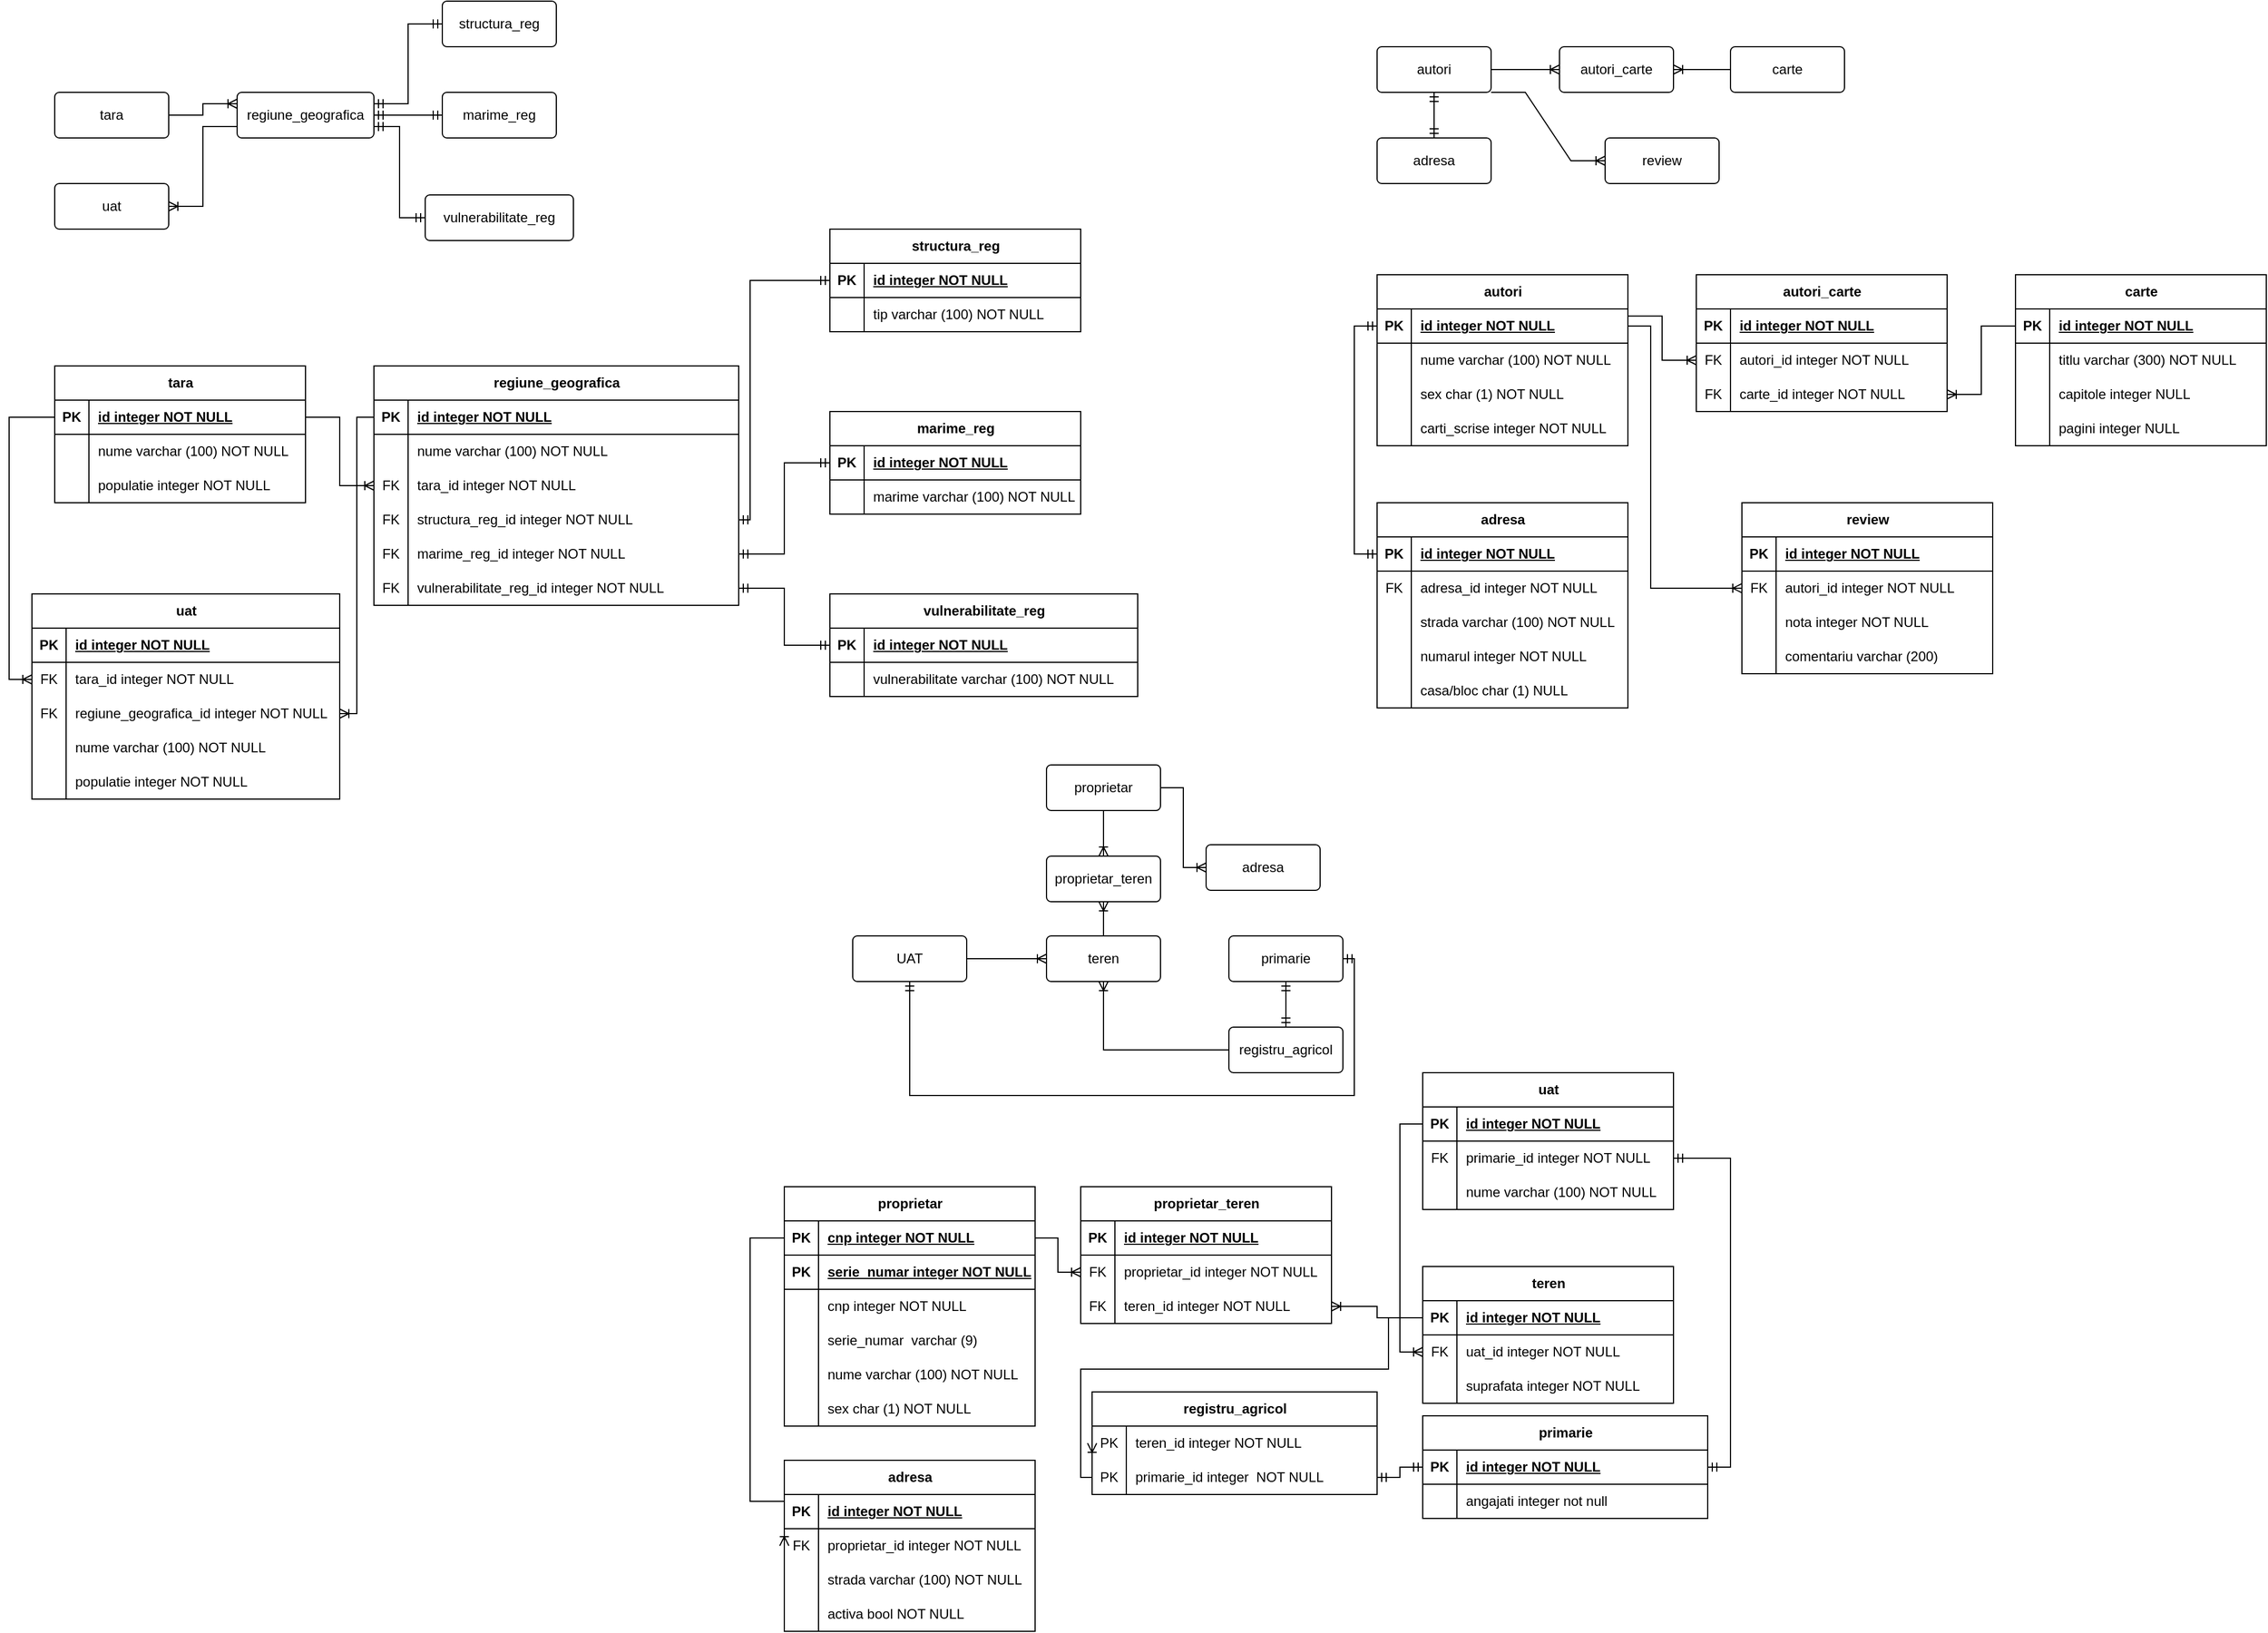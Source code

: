 <mxfile version="22.1.11" type="github">
  <diagram name="Pagină-1" id="EVhpWfXIuezeu-qsiL5T">
    <mxGraphModel dx="2195" dy="557" grid="1" gridSize="10" guides="1" tooltips="1" connect="1" arrows="1" fold="1" page="1" pageScale="1" pageWidth="1169" pageHeight="827" math="0" shadow="0">
      <root>
        <mxCell id="0" />
        <mxCell id="1" parent="0" />
        <mxCell id="rfkLWu3AmrMnZpjLUOxv-5" value="autori" style="shape=table;startSize=30;container=1;collapsible=1;childLayout=tableLayout;fixedRows=1;rowLines=0;fontStyle=1;align=center;resizeLast=1;html=1;" vertex="1" parent="1">
          <mxGeometry x="40" y="240" width="220" height="150" as="geometry" />
        </mxCell>
        <mxCell id="rfkLWu3AmrMnZpjLUOxv-6" value="" style="shape=tableRow;horizontal=0;startSize=0;swimlaneHead=0;swimlaneBody=0;fillColor=none;collapsible=0;dropTarget=0;points=[[0,0.5],[1,0.5]];portConstraint=eastwest;top=0;left=0;right=0;bottom=1;" vertex="1" parent="rfkLWu3AmrMnZpjLUOxv-5">
          <mxGeometry y="30" width="220" height="30" as="geometry" />
        </mxCell>
        <mxCell id="rfkLWu3AmrMnZpjLUOxv-7" value="PK" style="shape=partialRectangle;connectable=0;fillColor=none;top=0;left=0;bottom=0;right=0;fontStyle=1;overflow=hidden;whiteSpace=wrap;html=1;" vertex="1" parent="rfkLWu3AmrMnZpjLUOxv-6">
          <mxGeometry width="30" height="30" as="geometry">
            <mxRectangle width="30" height="30" as="alternateBounds" />
          </mxGeometry>
        </mxCell>
        <mxCell id="rfkLWu3AmrMnZpjLUOxv-8" value="id integer NOT NULL" style="shape=partialRectangle;connectable=0;fillColor=none;top=0;left=0;bottom=0;right=0;align=left;spacingLeft=6;fontStyle=5;overflow=hidden;whiteSpace=wrap;html=1;" vertex="1" parent="rfkLWu3AmrMnZpjLUOxv-6">
          <mxGeometry x="30" width="190" height="30" as="geometry">
            <mxRectangle width="190" height="30" as="alternateBounds" />
          </mxGeometry>
        </mxCell>
        <mxCell id="rfkLWu3AmrMnZpjLUOxv-9" value="" style="shape=tableRow;horizontal=0;startSize=0;swimlaneHead=0;swimlaneBody=0;fillColor=none;collapsible=0;dropTarget=0;points=[[0,0.5],[1,0.5]];portConstraint=eastwest;top=0;left=0;right=0;bottom=0;" vertex="1" parent="rfkLWu3AmrMnZpjLUOxv-5">
          <mxGeometry y="60" width="220" height="30" as="geometry" />
        </mxCell>
        <mxCell id="rfkLWu3AmrMnZpjLUOxv-10" value="" style="shape=partialRectangle;connectable=0;fillColor=none;top=0;left=0;bottom=0;right=0;editable=1;overflow=hidden;whiteSpace=wrap;html=1;" vertex="1" parent="rfkLWu3AmrMnZpjLUOxv-9">
          <mxGeometry width="30" height="30" as="geometry">
            <mxRectangle width="30" height="30" as="alternateBounds" />
          </mxGeometry>
        </mxCell>
        <mxCell id="rfkLWu3AmrMnZpjLUOxv-11" value="nume varchar (100) NOT NULL&amp;nbsp;" style="shape=partialRectangle;connectable=0;fillColor=none;top=0;left=0;bottom=0;right=0;align=left;spacingLeft=6;overflow=hidden;whiteSpace=wrap;html=1;" vertex="1" parent="rfkLWu3AmrMnZpjLUOxv-9">
          <mxGeometry x="30" width="190" height="30" as="geometry">
            <mxRectangle width="190" height="30" as="alternateBounds" />
          </mxGeometry>
        </mxCell>
        <mxCell id="rfkLWu3AmrMnZpjLUOxv-12" value="" style="shape=tableRow;horizontal=0;startSize=0;swimlaneHead=0;swimlaneBody=0;fillColor=none;collapsible=0;dropTarget=0;points=[[0,0.5],[1,0.5]];portConstraint=eastwest;top=0;left=0;right=0;bottom=0;" vertex="1" parent="rfkLWu3AmrMnZpjLUOxv-5">
          <mxGeometry y="90" width="220" height="30" as="geometry" />
        </mxCell>
        <mxCell id="rfkLWu3AmrMnZpjLUOxv-13" value="" style="shape=partialRectangle;connectable=0;fillColor=none;top=0;left=0;bottom=0;right=0;editable=1;overflow=hidden;whiteSpace=wrap;html=1;" vertex="1" parent="rfkLWu3AmrMnZpjLUOxv-12">
          <mxGeometry width="30" height="30" as="geometry">
            <mxRectangle width="30" height="30" as="alternateBounds" />
          </mxGeometry>
        </mxCell>
        <mxCell id="rfkLWu3AmrMnZpjLUOxv-14" value="sex char (1) NOT NULL" style="shape=partialRectangle;connectable=0;fillColor=none;top=0;left=0;bottom=0;right=0;align=left;spacingLeft=6;overflow=hidden;whiteSpace=wrap;html=1;" vertex="1" parent="rfkLWu3AmrMnZpjLUOxv-12">
          <mxGeometry x="30" width="190" height="30" as="geometry">
            <mxRectangle width="190" height="30" as="alternateBounds" />
          </mxGeometry>
        </mxCell>
        <mxCell id="rfkLWu3AmrMnZpjLUOxv-15" value="" style="shape=tableRow;horizontal=0;startSize=0;swimlaneHead=0;swimlaneBody=0;fillColor=none;collapsible=0;dropTarget=0;points=[[0,0.5],[1,0.5]];portConstraint=eastwest;top=0;left=0;right=0;bottom=0;" vertex="1" parent="rfkLWu3AmrMnZpjLUOxv-5">
          <mxGeometry y="120" width="220" height="30" as="geometry" />
        </mxCell>
        <mxCell id="rfkLWu3AmrMnZpjLUOxv-16" value="" style="shape=partialRectangle;connectable=0;fillColor=none;top=0;left=0;bottom=0;right=0;editable=1;overflow=hidden;whiteSpace=wrap;html=1;" vertex="1" parent="rfkLWu3AmrMnZpjLUOxv-15">
          <mxGeometry width="30" height="30" as="geometry">
            <mxRectangle width="30" height="30" as="alternateBounds" />
          </mxGeometry>
        </mxCell>
        <mxCell id="rfkLWu3AmrMnZpjLUOxv-17" value="carti_scrise integer NOT NULL" style="shape=partialRectangle;connectable=0;fillColor=none;top=0;left=0;bottom=0;right=0;align=left;spacingLeft=6;overflow=hidden;whiteSpace=wrap;html=1;" vertex="1" parent="rfkLWu3AmrMnZpjLUOxv-15">
          <mxGeometry x="30" width="190" height="30" as="geometry">
            <mxRectangle width="190" height="30" as="alternateBounds" />
          </mxGeometry>
        </mxCell>
        <mxCell id="rfkLWu3AmrMnZpjLUOxv-18" value="autori" style="rounded=1;arcSize=10;whiteSpace=wrap;html=1;align=center;" vertex="1" parent="1">
          <mxGeometry x="40" y="40" width="100" height="40" as="geometry" />
        </mxCell>
        <mxCell id="rfkLWu3AmrMnZpjLUOxv-19" value="adresa" style="rounded=1;arcSize=10;whiteSpace=wrap;html=1;align=center;" vertex="1" parent="1">
          <mxGeometry x="40" y="120" width="100" height="40" as="geometry" />
        </mxCell>
        <mxCell id="rfkLWu3AmrMnZpjLUOxv-20" value="carte" style="rounded=1;arcSize=10;whiteSpace=wrap;html=1;align=center;" vertex="1" parent="1">
          <mxGeometry x="350" y="40" width="100" height="40" as="geometry" />
        </mxCell>
        <mxCell id="rfkLWu3AmrMnZpjLUOxv-21" value="review" style="rounded=1;arcSize=10;whiteSpace=wrap;html=1;align=center;" vertex="1" parent="1">
          <mxGeometry x="240" y="120" width="100" height="40" as="geometry" />
        </mxCell>
        <mxCell id="rfkLWu3AmrMnZpjLUOxv-23" value="autori_carte" style="rounded=1;arcSize=10;whiteSpace=wrap;html=1;align=center;" vertex="1" parent="1">
          <mxGeometry x="200" y="40" width="100" height="40" as="geometry" />
        </mxCell>
        <mxCell id="rfkLWu3AmrMnZpjLUOxv-25" value="" style="edgeStyle=entityRelationEdgeStyle;fontSize=12;html=1;endArrow=ERoneToMany;rounded=0;exitX=1;exitY=0.5;exitDx=0;exitDy=0;entryX=0;entryY=0.5;entryDx=0;entryDy=0;" edge="1" parent="1" source="rfkLWu3AmrMnZpjLUOxv-18" target="rfkLWu3AmrMnZpjLUOxv-23">
          <mxGeometry width="100" height="100" relative="1" as="geometry">
            <mxPoint x="490" y="340" as="sourcePoint" />
            <mxPoint x="590" y="240" as="targetPoint" />
          </mxGeometry>
        </mxCell>
        <mxCell id="rfkLWu3AmrMnZpjLUOxv-26" value="" style="edgeStyle=entityRelationEdgeStyle;fontSize=12;html=1;endArrow=ERoneToMany;rounded=0;exitX=0;exitY=0.5;exitDx=0;exitDy=0;entryX=1;entryY=0.5;entryDx=0;entryDy=0;" edge="1" parent="1" source="rfkLWu3AmrMnZpjLUOxv-20" target="rfkLWu3AmrMnZpjLUOxv-23">
          <mxGeometry width="100" height="100" relative="1" as="geometry">
            <mxPoint x="490" y="340" as="sourcePoint" />
            <mxPoint x="590" y="240" as="targetPoint" />
          </mxGeometry>
        </mxCell>
        <mxCell id="rfkLWu3AmrMnZpjLUOxv-27" value="" style="edgeStyle=orthogonalEdgeStyle;fontSize=12;html=1;endArrow=ERmandOne;startArrow=ERmandOne;rounded=0;exitX=0.5;exitY=1;exitDx=0;exitDy=0;entryX=0.5;entryY=0;entryDx=0;entryDy=0;" edge="1" parent="1" source="rfkLWu3AmrMnZpjLUOxv-18" target="rfkLWu3AmrMnZpjLUOxv-19">
          <mxGeometry width="100" height="100" relative="1" as="geometry">
            <mxPoint x="490" y="340" as="sourcePoint" />
            <mxPoint x="590" y="240" as="targetPoint" />
          </mxGeometry>
        </mxCell>
        <mxCell id="rfkLWu3AmrMnZpjLUOxv-28" value="" style="edgeStyle=entityRelationEdgeStyle;fontSize=12;html=1;endArrow=ERoneToMany;rounded=0;exitX=1;exitY=1;exitDx=0;exitDy=0;entryX=0;entryY=0.5;entryDx=0;entryDy=0;" edge="1" parent="1" source="rfkLWu3AmrMnZpjLUOxv-18" target="rfkLWu3AmrMnZpjLUOxv-21">
          <mxGeometry width="100" height="100" relative="1" as="geometry">
            <mxPoint x="490" y="340" as="sourcePoint" />
            <mxPoint x="590" y="240" as="targetPoint" />
          </mxGeometry>
        </mxCell>
        <mxCell id="rfkLWu3AmrMnZpjLUOxv-29" value="autori_carte" style="shape=table;startSize=30;container=1;collapsible=1;childLayout=tableLayout;fixedRows=1;rowLines=0;fontStyle=1;align=center;resizeLast=1;html=1;" vertex="1" parent="1">
          <mxGeometry x="320" y="240" width="220" height="120" as="geometry" />
        </mxCell>
        <mxCell id="rfkLWu3AmrMnZpjLUOxv-30" value="" style="shape=tableRow;horizontal=0;startSize=0;swimlaneHead=0;swimlaneBody=0;fillColor=none;collapsible=0;dropTarget=0;points=[[0,0.5],[1,0.5]];portConstraint=eastwest;top=0;left=0;right=0;bottom=1;" vertex="1" parent="rfkLWu3AmrMnZpjLUOxv-29">
          <mxGeometry y="30" width="220" height="30" as="geometry" />
        </mxCell>
        <mxCell id="rfkLWu3AmrMnZpjLUOxv-31" value="PK" style="shape=partialRectangle;connectable=0;fillColor=none;top=0;left=0;bottom=0;right=0;fontStyle=1;overflow=hidden;whiteSpace=wrap;html=1;" vertex="1" parent="rfkLWu3AmrMnZpjLUOxv-30">
          <mxGeometry width="30" height="30" as="geometry">
            <mxRectangle width="30" height="30" as="alternateBounds" />
          </mxGeometry>
        </mxCell>
        <mxCell id="rfkLWu3AmrMnZpjLUOxv-32" value="id integer NOT NULL" style="shape=partialRectangle;connectable=0;fillColor=none;top=0;left=0;bottom=0;right=0;align=left;spacingLeft=6;fontStyle=5;overflow=hidden;whiteSpace=wrap;html=1;" vertex="1" parent="rfkLWu3AmrMnZpjLUOxv-30">
          <mxGeometry x="30" width="190" height="30" as="geometry">
            <mxRectangle width="190" height="30" as="alternateBounds" />
          </mxGeometry>
        </mxCell>
        <mxCell id="rfkLWu3AmrMnZpjLUOxv-33" value="" style="shape=tableRow;horizontal=0;startSize=0;swimlaneHead=0;swimlaneBody=0;fillColor=none;collapsible=0;dropTarget=0;points=[[0,0.5],[1,0.5]];portConstraint=eastwest;top=0;left=0;right=0;bottom=0;" vertex="1" parent="rfkLWu3AmrMnZpjLUOxv-29">
          <mxGeometry y="60" width="220" height="30" as="geometry" />
        </mxCell>
        <mxCell id="rfkLWu3AmrMnZpjLUOxv-34" value="FK" style="shape=partialRectangle;connectable=0;fillColor=none;top=0;left=0;bottom=0;right=0;editable=1;overflow=hidden;whiteSpace=wrap;html=1;" vertex="1" parent="rfkLWu3AmrMnZpjLUOxv-33">
          <mxGeometry width="30" height="30" as="geometry">
            <mxRectangle width="30" height="30" as="alternateBounds" />
          </mxGeometry>
        </mxCell>
        <mxCell id="rfkLWu3AmrMnZpjLUOxv-35" value="autori_id integer NOT NULL" style="shape=partialRectangle;connectable=0;fillColor=none;top=0;left=0;bottom=0;right=0;align=left;spacingLeft=6;overflow=hidden;whiteSpace=wrap;html=1;" vertex="1" parent="rfkLWu3AmrMnZpjLUOxv-33">
          <mxGeometry x="30" width="190" height="30" as="geometry">
            <mxRectangle width="190" height="30" as="alternateBounds" />
          </mxGeometry>
        </mxCell>
        <mxCell id="rfkLWu3AmrMnZpjLUOxv-58" value="" style="shape=tableRow;horizontal=0;startSize=0;swimlaneHead=0;swimlaneBody=0;fillColor=none;collapsible=0;dropTarget=0;points=[[0,0.5],[1,0.5]];portConstraint=eastwest;top=0;left=0;right=0;bottom=0;" vertex="1" parent="rfkLWu3AmrMnZpjLUOxv-29">
          <mxGeometry y="90" width="220" height="30" as="geometry" />
        </mxCell>
        <mxCell id="rfkLWu3AmrMnZpjLUOxv-59" value="FK" style="shape=partialRectangle;connectable=0;fillColor=none;top=0;left=0;bottom=0;right=0;editable=1;overflow=hidden;whiteSpace=wrap;html=1;" vertex="1" parent="rfkLWu3AmrMnZpjLUOxv-58">
          <mxGeometry width="30" height="30" as="geometry">
            <mxRectangle width="30" height="30" as="alternateBounds" />
          </mxGeometry>
        </mxCell>
        <mxCell id="rfkLWu3AmrMnZpjLUOxv-60" value="carte_id integer NOT NULL" style="shape=partialRectangle;connectable=0;fillColor=none;top=0;left=0;bottom=0;right=0;align=left;spacingLeft=6;overflow=hidden;whiteSpace=wrap;html=1;" vertex="1" parent="rfkLWu3AmrMnZpjLUOxv-58">
          <mxGeometry x="30" width="190" height="30" as="geometry">
            <mxRectangle width="190" height="30" as="alternateBounds" />
          </mxGeometry>
        </mxCell>
        <mxCell id="rfkLWu3AmrMnZpjLUOxv-45" value="carte" style="shape=table;startSize=30;container=1;collapsible=1;childLayout=tableLayout;fixedRows=1;rowLines=0;fontStyle=1;align=center;resizeLast=1;html=1;" vertex="1" parent="1">
          <mxGeometry x="600" y="240" width="220" height="150" as="geometry" />
        </mxCell>
        <mxCell id="rfkLWu3AmrMnZpjLUOxv-46" value="" style="shape=tableRow;horizontal=0;startSize=0;swimlaneHead=0;swimlaneBody=0;fillColor=none;collapsible=0;dropTarget=0;points=[[0,0.5],[1,0.5]];portConstraint=eastwest;top=0;left=0;right=0;bottom=1;" vertex="1" parent="rfkLWu3AmrMnZpjLUOxv-45">
          <mxGeometry y="30" width="220" height="30" as="geometry" />
        </mxCell>
        <mxCell id="rfkLWu3AmrMnZpjLUOxv-47" value="PK" style="shape=partialRectangle;connectable=0;fillColor=none;top=0;left=0;bottom=0;right=0;fontStyle=1;overflow=hidden;whiteSpace=wrap;html=1;" vertex="1" parent="rfkLWu3AmrMnZpjLUOxv-46">
          <mxGeometry width="30" height="30" as="geometry">
            <mxRectangle width="30" height="30" as="alternateBounds" />
          </mxGeometry>
        </mxCell>
        <mxCell id="rfkLWu3AmrMnZpjLUOxv-48" value="id integer NOT NULL" style="shape=partialRectangle;connectable=0;fillColor=none;top=0;left=0;bottom=0;right=0;align=left;spacingLeft=6;fontStyle=5;overflow=hidden;whiteSpace=wrap;html=1;" vertex="1" parent="rfkLWu3AmrMnZpjLUOxv-46">
          <mxGeometry x="30" width="190" height="30" as="geometry">
            <mxRectangle width="190" height="30" as="alternateBounds" />
          </mxGeometry>
        </mxCell>
        <mxCell id="rfkLWu3AmrMnZpjLUOxv-49" value="" style="shape=tableRow;horizontal=0;startSize=0;swimlaneHead=0;swimlaneBody=0;fillColor=none;collapsible=0;dropTarget=0;points=[[0,0.5],[1,0.5]];portConstraint=eastwest;top=0;left=0;right=0;bottom=0;" vertex="1" parent="rfkLWu3AmrMnZpjLUOxv-45">
          <mxGeometry y="60" width="220" height="30" as="geometry" />
        </mxCell>
        <mxCell id="rfkLWu3AmrMnZpjLUOxv-50" value="" style="shape=partialRectangle;connectable=0;fillColor=none;top=0;left=0;bottom=0;right=0;editable=1;overflow=hidden;whiteSpace=wrap;html=1;" vertex="1" parent="rfkLWu3AmrMnZpjLUOxv-49">
          <mxGeometry width="30" height="30" as="geometry">
            <mxRectangle width="30" height="30" as="alternateBounds" />
          </mxGeometry>
        </mxCell>
        <mxCell id="rfkLWu3AmrMnZpjLUOxv-51" value="titlu varchar (300) NOT NULL&amp;nbsp;" style="shape=partialRectangle;connectable=0;fillColor=none;top=0;left=0;bottom=0;right=0;align=left;spacingLeft=6;overflow=hidden;whiteSpace=wrap;html=1;" vertex="1" parent="rfkLWu3AmrMnZpjLUOxv-49">
          <mxGeometry x="30" width="190" height="30" as="geometry">
            <mxRectangle width="190" height="30" as="alternateBounds" />
          </mxGeometry>
        </mxCell>
        <mxCell id="rfkLWu3AmrMnZpjLUOxv-52" value="" style="shape=tableRow;horizontal=0;startSize=0;swimlaneHead=0;swimlaneBody=0;fillColor=none;collapsible=0;dropTarget=0;points=[[0,0.5],[1,0.5]];portConstraint=eastwest;top=0;left=0;right=0;bottom=0;" vertex="1" parent="rfkLWu3AmrMnZpjLUOxv-45">
          <mxGeometry y="90" width="220" height="30" as="geometry" />
        </mxCell>
        <mxCell id="rfkLWu3AmrMnZpjLUOxv-53" value="" style="shape=partialRectangle;connectable=0;fillColor=none;top=0;left=0;bottom=0;right=0;editable=1;overflow=hidden;whiteSpace=wrap;html=1;" vertex="1" parent="rfkLWu3AmrMnZpjLUOxv-52">
          <mxGeometry width="30" height="30" as="geometry">
            <mxRectangle width="30" height="30" as="alternateBounds" />
          </mxGeometry>
        </mxCell>
        <mxCell id="rfkLWu3AmrMnZpjLUOxv-54" value="capitole integer NULL" style="shape=partialRectangle;connectable=0;fillColor=none;top=0;left=0;bottom=0;right=0;align=left;spacingLeft=6;overflow=hidden;whiteSpace=wrap;html=1;" vertex="1" parent="rfkLWu3AmrMnZpjLUOxv-52">
          <mxGeometry x="30" width="190" height="30" as="geometry">
            <mxRectangle width="190" height="30" as="alternateBounds" />
          </mxGeometry>
        </mxCell>
        <mxCell id="rfkLWu3AmrMnZpjLUOxv-55" value="" style="shape=tableRow;horizontal=0;startSize=0;swimlaneHead=0;swimlaneBody=0;fillColor=none;collapsible=0;dropTarget=0;points=[[0,0.5],[1,0.5]];portConstraint=eastwest;top=0;left=0;right=0;bottom=0;" vertex="1" parent="rfkLWu3AmrMnZpjLUOxv-45">
          <mxGeometry y="120" width="220" height="30" as="geometry" />
        </mxCell>
        <mxCell id="rfkLWu3AmrMnZpjLUOxv-56" value="" style="shape=partialRectangle;connectable=0;fillColor=none;top=0;left=0;bottom=0;right=0;editable=1;overflow=hidden;whiteSpace=wrap;html=1;" vertex="1" parent="rfkLWu3AmrMnZpjLUOxv-55">
          <mxGeometry width="30" height="30" as="geometry">
            <mxRectangle width="30" height="30" as="alternateBounds" />
          </mxGeometry>
        </mxCell>
        <mxCell id="rfkLWu3AmrMnZpjLUOxv-57" value="pagini integer NULL" style="shape=partialRectangle;connectable=0;fillColor=none;top=0;left=0;bottom=0;right=0;align=left;spacingLeft=6;overflow=hidden;whiteSpace=wrap;html=1;" vertex="1" parent="rfkLWu3AmrMnZpjLUOxv-55">
          <mxGeometry x="30" width="190" height="30" as="geometry">
            <mxRectangle width="190" height="30" as="alternateBounds" />
          </mxGeometry>
        </mxCell>
        <mxCell id="rfkLWu3AmrMnZpjLUOxv-61" value="adresa" style="shape=table;startSize=30;container=1;collapsible=1;childLayout=tableLayout;fixedRows=1;rowLines=0;fontStyle=1;align=center;resizeLast=1;html=1;" vertex="1" parent="1">
          <mxGeometry x="40" y="440" width="220" height="180" as="geometry" />
        </mxCell>
        <mxCell id="rfkLWu3AmrMnZpjLUOxv-62" value="" style="shape=tableRow;horizontal=0;startSize=0;swimlaneHead=0;swimlaneBody=0;fillColor=none;collapsible=0;dropTarget=0;points=[[0,0.5],[1,0.5]];portConstraint=eastwest;top=0;left=0;right=0;bottom=1;" vertex="1" parent="rfkLWu3AmrMnZpjLUOxv-61">
          <mxGeometry y="30" width="220" height="30" as="geometry" />
        </mxCell>
        <mxCell id="rfkLWu3AmrMnZpjLUOxv-63" value="PK" style="shape=partialRectangle;connectable=0;fillColor=none;top=0;left=0;bottom=0;right=0;fontStyle=1;overflow=hidden;whiteSpace=wrap;html=1;" vertex="1" parent="rfkLWu3AmrMnZpjLUOxv-62">
          <mxGeometry width="30" height="30" as="geometry">
            <mxRectangle width="30" height="30" as="alternateBounds" />
          </mxGeometry>
        </mxCell>
        <mxCell id="rfkLWu3AmrMnZpjLUOxv-64" value="id integer NOT NULL" style="shape=partialRectangle;connectable=0;fillColor=none;top=0;left=0;bottom=0;right=0;align=left;spacingLeft=6;fontStyle=5;overflow=hidden;whiteSpace=wrap;html=1;" vertex="1" parent="rfkLWu3AmrMnZpjLUOxv-62">
          <mxGeometry x="30" width="190" height="30" as="geometry">
            <mxRectangle width="190" height="30" as="alternateBounds" />
          </mxGeometry>
        </mxCell>
        <mxCell id="rfkLWu3AmrMnZpjLUOxv-74" value="" style="shape=tableRow;horizontal=0;startSize=0;swimlaneHead=0;swimlaneBody=0;fillColor=none;collapsible=0;dropTarget=0;points=[[0,0.5],[1,0.5]];portConstraint=eastwest;top=0;left=0;right=0;bottom=0;" vertex="1" parent="rfkLWu3AmrMnZpjLUOxv-61">
          <mxGeometry y="60" width="220" height="30" as="geometry" />
        </mxCell>
        <mxCell id="rfkLWu3AmrMnZpjLUOxv-75" value="FK" style="shape=partialRectangle;connectable=0;fillColor=none;top=0;left=0;bottom=0;right=0;editable=1;overflow=hidden;whiteSpace=wrap;html=1;" vertex="1" parent="rfkLWu3AmrMnZpjLUOxv-74">
          <mxGeometry width="30" height="30" as="geometry">
            <mxRectangle width="30" height="30" as="alternateBounds" />
          </mxGeometry>
        </mxCell>
        <mxCell id="rfkLWu3AmrMnZpjLUOxv-76" value="adresa_id integer NOT NULL" style="shape=partialRectangle;connectable=0;fillColor=none;top=0;left=0;bottom=0;right=0;align=left;spacingLeft=6;overflow=hidden;whiteSpace=wrap;html=1;" vertex="1" parent="rfkLWu3AmrMnZpjLUOxv-74">
          <mxGeometry x="30" width="190" height="30" as="geometry">
            <mxRectangle width="190" height="30" as="alternateBounds" />
          </mxGeometry>
        </mxCell>
        <mxCell id="rfkLWu3AmrMnZpjLUOxv-65" value="" style="shape=tableRow;horizontal=0;startSize=0;swimlaneHead=0;swimlaneBody=0;fillColor=none;collapsible=0;dropTarget=0;points=[[0,0.5],[1,0.5]];portConstraint=eastwest;top=0;left=0;right=0;bottom=0;" vertex="1" parent="rfkLWu3AmrMnZpjLUOxv-61">
          <mxGeometry y="90" width="220" height="30" as="geometry" />
        </mxCell>
        <mxCell id="rfkLWu3AmrMnZpjLUOxv-66" value="" style="shape=partialRectangle;connectable=0;fillColor=none;top=0;left=0;bottom=0;right=0;editable=1;overflow=hidden;whiteSpace=wrap;html=1;" vertex="1" parent="rfkLWu3AmrMnZpjLUOxv-65">
          <mxGeometry width="30" height="30" as="geometry">
            <mxRectangle width="30" height="30" as="alternateBounds" />
          </mxGeometry>
        </mxCell>
        <mxCell id="rfkLWu3AmrMnZpjLUOxv-67" value="strada varchar (100) NOT NULL&amp;nbsp;" style="shape=partialRectangle;connectable=0;fillColor=none;top=0;left=0;bottom=0;right=0;align=left;spacingLeft=6;overflow=hidden;whiteSpace=wrap;html=1;" vertex="1" parent="rfkLWu3AmrMnZpjLUOxv-65">
          <mxGeometry x="30" width="190" height="30" as="geometry">
            <mxRectangle width="190" height="30" as="alternateBounds" />
          </mxGeometry>
        </mxCell>
        <mxCell id="rfkLWu3AmrMnZpjLUOxv-68" value="" style="shape=tableRow;horizontal=0;startSize=0;swimlaneHead=0;swimlaneBody=0;fillColor=none;collapsible=0;dropTarget=0;points=[[0,0.5],[1,0.5]];portConstraint=eastwest;top=0;left=0;right=0;bottom=0;" vertex="1" parent="rfkLWu3AmrMnZpjLUOxv-61">
          <mxGeometry y="120" width="220" height="30" as="geometry" />
        </mxCell>
        <mxCell id="rfkLWu3AmrMnZpjLUOxv-69" value="" style="shape=partialRectangle;connectable=0;fillColor=none;top=0;left=0;bottom=0;right=0;editable=1;overflow=hidden;whiteSpace=wrap;html=1;" vertex="1" parent="rfkLWu3AmrMnZpjLUOxv-68">
          <mxGeometry width="30" height="30" as="geometry">
            <mxRectangle width="30" height="30" as="alternateBounds" />
          </mxGeometry>
        </mxCell>
        <mxCell id="rfkLWu3AmrMnZpjLUOxv-70" value="numarul integer NOT NULL" style="shape=partialRectangle;connectable=0;fillColor=none;top=0;left=0;bottom=0;right=0;align=left;spacingLeft=6;overflow=hidden;whiteSpace=wrap;html=1;" vertex="1" parent="rfkLWu3AmrMnZpjLUOxv-68">
          <mxGeometry x="30" width="190" height="30" as="geometry">
            <mxRectangle width="190" height="30" as="alternateBounds" />
          </mxGeometry>
        </mxCell>
        <mxCell id="rfkLWu3AmrMnZpjLUOxv-71" value="" style="shape=tableRow;horizontal=0;startSize=0;swimlaneHead=0;swimlaneBody=0;fillColor=none;collapsible=0;dropTarget=0;points=[[0,0.5],[1,0.5]];portConstraint=eastwest;top=0;left=0;right=0;bottom=0;" vertex="1" parent="rfkLWu3AmrMnZpjLUOxv-61">
          <mxGeometry y="150" width="220" height="30" as="geometry" />
        </mxCell>
        <mxCell id="rfkLWu3AmrMnZpjLUOxv-72" value="" style="shape=partialRectangle;connectable=0;fillColor=none;top=0;left=0;bottom=0;right=0;editable=1;overflow=hidden;whiteSpace=wrap;html=1;" vertex="1" parent="rfkLWu3AmrMnZpjLUOxv-71">
          <mxGeometry width="30" height="30" as="geometry">
            <mxRectangle width="30" height="30" as="alternateBounds" />
          </mxGeometry>
        </mxCell>
        <mxCell id="rfkLWu3AmrMnZpjLUOxv-73" value="casa/bloc char (1) NULL" style="shape=partialRectangle;connectable=0;fillColor=none;top=0;left=0;bottom=0;right=0;align=left;spacingLeft=6;overflow=hidden;whiteSpace=wrap;html=1;" vertex="1" parent="rfkLWu3AmrMnZpjLUOxv-71">
          <mxGeometry x="30" width="190" height="30" as="geometry">
            <mxRectangle width="190" height="30" as="alternateBounds" />
          </mxGeometry>
        </mxCell>
        <mxCell id="rfkLWu3AmrMnZpjLUOxv-77" value="review" style="shape=table;startSize=30;container=1;collapsible=1;childLayout=tableLayout;fixedRows=1;rowLines=0;fontStyle=1;align=center;resizeLast=1;html=1;" vertex="1" parent="1">
          <mxGeometry x="360" y="440" width="220" height="150" as="geometry" />
        </mxCell>
        <mxCell id="rfkLWu3AmrMnZpjLUOxv-78" value="" style="shape=tableRow;horizontal=0;startSize=0;swimlaneHead=0;swimlaneBody=0;fillColor=none;collapsible=0;dropTarget=0;points=[[0,0.5],[1,0.5]];portConstraint=eastwest;top=0;left=0;right=0;bottom=1;" vertex="1" parent="rfkLWu3AmrMnZpjLUOxv-77">
          <mxGeometry y="30" width="220" height="30" as="geometry" />
        </mxCell>
        <mxCell id="rfkLWu3AmrMnZpjLUOxv-79" value="PK" style="shape=partialRectangle;connectable=0;fillColor=none;top=0;left=0;bottom=0;right=0;fontStyle=1;overflow=hidden;whiteSpace=wrap;html=1;" vertex="1" parent="rfkLWu3AmrMnZpjLUOxv-78">
          <mxGeometry width="30" height="30" as="geometry">
            <mxRectangle width="30" height="30" as="alternateBounds" />
          </mxGeometry>
        </mxCell>
        <mxCell id="rfkLWu3AmrMnZpjLUOxv-80" value="id integer NOT NULL" style="shape=partialRectangle;connectable=0;fillColor=none;top=0;left=0;bottom=0;right=0;align=left;spacingLeft=6;fontStyle=5;overflow=hidden;whiteSpace=wrap;html=1;" vertex="1" parent="rfkLWu3AmrMnZpjLUOxv-78">
          <mxGeometry x="30" width="190" height="30" as="geometry">
            <mxRectangle width="190" height="30" as="alternateBounds" />
          </mxGeometry>
        </mxCell>
        <mxCell id="rfkLWu3AmrMnZpjLUOxv-81" value="" style="shape=tableRow;horizontal=0;startSize=0;swimlaneHead=0;swimlaneBody=0;fillColor=none;collapsible=0;dropTarget=0;points=[[0,0.5],[1,0.5]];portConstraint=eastwest;top=0;left=0;right=0;bottom=0;" vertex="1" parent="rfkLWu3AmrMnZpjLUOxv-77">
          <mxGeometry y="60" width="220" height="30" as="geometry" />
        </mxCell>
        <mxCell id="rfkLWu3AmrMnZpjLUOxv-82" value="FK" style="shape=partialRectangle;connectable=0;fillColor=none;top=0;left=0;bottom=0;right=0;editable=1;overflow=hidden;whiteSpace=wrap;html=1;" vertex="1" parent="rfkLWu3AmrMnZpjLUOxv-81">
          <mxGeometry width="30" height="30" as="geometry">
            <mxRectangle width="30" height="30" as="alternateBounds" />
          </mxGeometry>
        </mxCell>
        <mxCell id="rfkLWu3AmrMnZpjLUOxv-83" value="autori_id integer NOT NULL" style="shape=partialRectangle;connectable=0;fillColor=none;top=0;left=0;bottom=0;right=0;align=left;spacingLeft=6;overflow=hidden;whiteSpace=wrap;html=1;" vertex="1" parent="rfkLWu3AmrMnZpjLUOxv-81">
          <mxGeometry x="30" width="190" height="30" as="geometry">
            <mxRectangle width="190" height="30" as="alternateBounds" />
          </mxGeometry>
        </mxCell>
        <mxCell id="rfkLWu3AmrMnZpjLUOxv-84" value="" style="shape=tableRow;horizontal=0;startSize=0;swimlaneHead=0;swimlaneBody=0;fillColor=none;collapsible=0;dropTarget=0;points=[[0,0.5],[1,0.5]];portConstraint=eastwest;top=0;left=0;right=0;bottom=0;" vertex="1" parent="rfkLWu3AmrMnZpjLUOxv-77">
          <mxGeometry y="90" width="220" height="30" as="geometry" />
        </mxCell>
        <mxCell id="rfkLWu3AmrMnZpjLUOxv-85" value="" style="shape=partialRectangle;connectable=0;fillColor=none;top=0;left=0;bottom=0;right=0;editable=1;overflow=hidden;whiteSpace=wrap;html=1;" vertex="1" parent="rfkLWu3AmrMnZpjLUOxv-84">
          <mxGeometry width="30" height="30" as="geometry">
            <mxRectangle width="30" height="30" as="alternateBounds" />
          </mxGeometry>
        </mxCell>
        <mxCell id="rfkLWu3AmrMnZpjLUOxv-86" value="nota integer NOT NULL" style="shape=partialRectangle;connectable=0;fillColor=none;top=0;left=0;bottom=0;right=0;align=left;spacingLeft=6;overflow=hidden;whiteSpace=wrap;html=1;" vertex="1" parent="rfkLWu3AmrMnZpjLUOxv-84">
          <mxGeometry x="30" width="190" height="30" as="geometry">
            <mxRectangle width="190" height="30" as="alternateBounds" />
          </mxGeometry>
        </mxCell>
        <mxCell id="rfkLWu3AmrMnZpjLUOxv-87" value="" style="shape=tableRow;horizontal=0;startSize=0;swimlaneHead=0;swimlaneBody=0;fillColor=none;collapsible=0;dropTarget=0;points=[[0,0.5],[1,0.5]];portConstraint=eastwest;top=0;left=0;right=0;bottom=0;" vertex="1" parent="rfkLWu3AmrMnZpjLUOxv-77">
          <mxGeometry y="120" width="220" height="30" as="geometry" />
        </mxCell>
        <mxCell id="rfkLWu3AmrMnZpjLUOxv-88" value="" style="shape=partialRectangle;connectable=0;fillColor=none;top=0;left=0;bottom=0;right=0;editable=1;overflow=hidden;whiteSpace=wrap;html=1;" vertex="1" parent="rfkLWu3AmrMnZpjLUOxv-87">
          <mxGeometry width="30" height="30" as="geometry">
            <mxRectangle width="30" height="30" as="alternateBounds" />
          </mxGeometry>
        </mxCell>
        <mxCell id="rfkLWu3AmrMnZpjLUOxv-89" value="comentariu varchar (200)" style="shape=partialRectangle;connectable=0;fillColor=none;top=0;left=0;bottom=0;right=0;align=left;spacingLeft=6;overflow=hidden;whiteSpace=wrap;html=1;" vertex="1" parent="rfkLWu3AmrMnZpjLUOxv-87">
          <mxGeometry x="30" width="190" height="30" as="geometry">
            <mxRectangle width="190" height="30" as="alternateBounds" />
          </mxGeometry>
        </mxCell>
        <mxCell id="rfkLWu3AmrMnZpjLUOxv-90" value="" style="edgeStyle=entityRelationEdgeStyle;fontSize=12;html=1;endArrow=ERoneToMany;rounded=0;exitX=1;exitY=0.207;exitDx=0;exitDy=0;entryX=0;entryY=0.5;entryDx=0;entryDy=0;exitPerimeter=0;" edge="1" parent="1" source="rfkLWu3AmrMnZpjLUOxv-6" target="rfkLWu3AmrMnZpjLUOxv-33">
          <mxGeometry width="100" height="100" relative="1" as="geometry">
            <mxPoint x="490" y="540" as="sourcePoint" />
            <mxPoint x="590" y="440" as="targetPoint" />
          </mxGeometry>
        </mxCell>
        <mxCell id="rfkLWu3AmrMnZpjLUOxv-91" value="" style="edgeStyle=entityRelationEdgeStyle;fontSize=12;html=1;endArrow=ERoneToMany;rounded=0;exitX=0;exitY=0.5;exitDx=0;exitDy=0;entryX=1;entryY=0.5;entryDx=0;entryDy=0;" edge="1" parent="1" source="rfkLWu3AmrMnZpjLUOxv-46" target="rfkLWu3AmrMnZpjLUOxv-58">
          <mxGeometry width="100" height="100" relative="1" as="geometry">
            <mxPoint x="490" y="540" as="sourcePoint" />
            <mxPoint x="590" y="440" as="targetPoint" />
          </mxGeometry>
        </mxCell>
        <mxCell id="rfkLWu3AmrMnZpjLUOxv-93" value="" style="edgeStyle=orthogonalEdgeStyle;fontSize=12;html=1;endArrow=ERoneToMany;rounded=0;exitX=1;exitY=0.5;exitDx=0;exitDy=0;entryX=0;entryY=0.5;entryDx=0;entryDy=0;" edge="1" parent="1" source="rfkLWu3AmrMnZpjLUOxv-6" target="rfkLWu3AmrMnZpjLUOxv-81">
          <mxGeometry width="100" height="100" relative="1" as="geometry">
            <mxPoint x="490" y="540" as="sourcePoint" />
            <mxPoint x="590" y="440" as="targetPoint" />
            <Array as="points">
              <mxPoint x="280" y="285" />
              <mxPoint x="280" y="515" />
            </Array>
          </mxGeometry>
        </mxCell>
        <mxCell id="rfkLWu3AmrMnZpjLUOxv-94" value="" style="edgeStyle=orthogonalEdgeStyle;fontSize=12;html=1;endArrow=ERmandOne;startArrow=ERmandOne;rounded=0;exitX=0;exitY=0.5;exitDx=0;exitDy=0;entryX=0;entryY=0.5;entryDx=0;entryDy=0;" edge="1" parent="1" source="rfkLWu3AmrMnZpjLUOxv-6" target="rfkLWu3AmrMnZpjLUOxv-62">
          <mxGeometry width="100" height="100" relative="1" as="geometry">
            <mxPoint x="200" y="570" as="sourcePoint" />
            <mxPoint x="300" y="470" as="targetPoint" />
            <Array as="points">
              <mxPoint x="20" y="285" />
              <mxPoint x="20" y="485" />
            </Array>
          </mxGeometry>
        </mxCell>
        <mxCell id="rfkLWu3AmrMnZpjLUOxv-95" value="proprietar" style="rounded=1;arcSize=10;whiteSpace=wrap;html=1;align=center;" vertex="1" parent="1">
          <mxGeometry x="-250" y="670" width="100" height="40" as="geometry" />
        </mxCell>
        <mxCell id="rfkLWu3AmrMnZpjLUOxv-96" value="adresa" style="rounded=1;arcSize=10;whiteSpace=wrap;html=1;align=center;" vertex="1" parent="1">
          <mxGeometry x="-110" y="740" width="100" height="40" as="geometry" />
        </mxCell>
        <mxCell id="rfkLWu3AmrMnZpjLUOxv-97" value="teren" style="rounded=1;arcSize=10;whiteSpace=wrap;html=1;align=center;" vertex="1" parent="1">
          <mxGeometry x="-250" y="820" width="100" height="40" as="geometry" />
        </mxCell>
        <mxCell id="rfkLWu3AmrMnZpjLUOxv-98" value="UAT" style="rounded=1;arcSize=10;whiteSpace=wrap;html=1;align=center;" vertex="1" parent="1">
          <mxGeometry x="-420" y="820" width="100" height="40" as="geometry" />
        </mxCell>
        <mxCell id="rfkLWu3AmrMnZpjLUOxv-99" value="primarie" style="rounded=1;arcSize=10;whiteSpace=wrap;html=1;align=center;" vertex="1" parent="1">
          <mxGeometry x="-90" y="820" width="100" height="40" as="geometry" />
        </mxCell>
        <mxCell id="rfkLWu3AmrMnZpjLUOxv-100" value="registru_agricol" style="rounded=1;arcSize=10;whiteSpace=wrap;html=1;align=center;" vertex="1" parent="1">
          <mxGeometry x="-90" y="900" width="100" height="40" as="geometry" />
        </mxCell>
        <mxCell id="rfkLWu3AmrMnZpjLUOxv-102" value="" style="edgeStyle=entityRelationEdgeStyle;fontSize=12;html=1;endArrow=ERoneToMany;rounded=0;exitX=1;exitY=0.5;exitDx=0;exitDy=0;entryX=0;entryY=0.5;entryDx=0;entryDy=0;" edge="1" parent="1" source="rfkLWu3AmrMnZpjLUOxv-98" target="rfkLWu3AmrMnZpjLUOxv-97">
          <mxGeometry width="100" height="100" relative="1" as="geometry">
            <mxPoint x="-180" y="840" as="sourcePoint" />
            <mxPoint x="-80" y="740" as="targetPoint" />
          </mxGeometry>
        </mxCell>
        <mxCell id="rfkLWu3AmrMnZpjLUOxv-105" value="proprietar_teren" style="rounded=1;arcSize=10;whiteSpace=wrap;html=1;align=center;" vertex="1" parent="1">
          <mxGeometry x="-250" y="750" width="100" height="40" as="geometry" />
        </mxCell>
        <mxCell id="rfkLWu3AmrMnZpjLUOxv-106" value="" style="edgeStyle=orthogonalEdgeStyle;fontSize=12;html=1;endArrow=ERoneToMany;rounded=0;exitX=0.5;exitY=1;exitDx=0;exitDy=0;entryX=0.5;entryY=0;entryDx=0;entryDy=0;" edge="1" parent="1" source="rfkLWu3AmrMnZpjLUOxv-95" target="rfkLWu3AmrMnZpjLUOxv-105">
          <mxGeometry width="100" height="100" relative="1" as="geometry">
            <mxPoint x="-190" y="930" as="sourcePoint" />
            <mxPoint x="-90" y="830" as="targetPoint" />
          </mxGeometry>
        </mxCell>
        <mxCell id="rfkLWu3AmrMnZpjLUOxv-107" value="" style="edgeStyle=orthogonalEdgeStyle;fontSize=12;html=1;endArrow=ERoneToMany;rounded=0;exitX=0.5;exitY=0;exitDx=0;exitDy=0;entryX=0.5;entryY=1;entryDx=0;entryDy=0;" edge="1" parent="1" source="rfkLWu3AmrMnZpjLUOxv-97" target="rfkLWu3AmrMnZpjLUOxv-105">
          <mxGeometry width="100" height="100" relative="1" as="geometry">
            <mxPoint x="-190" y="930" as="sourcePoint" />
            <mxPoint x="-90" y="830" as="targetPoint" />
          </mxGeometry>
        </mxCell>
        <mxCell id="rfkLWu3AmrMnZpjLUOxv-110" value="" style="edgeStyle=orthogonalEdgeStyle;fontSize=12;html=1;endArrow=ERoneToMany;rounded=0;exitX=1;exitY=0.5;exitDx=0;exitDy=0;entryX=0;entryY=0.5;entryDx=0;entryDy=0;" edge="1" parent="1" source="rfkLWu3AmrMnZpjLUOxv-95" target="rfkLWu3AmrMnZpjLUOxv-96">
          <mxGeometry width="100" height="100" relative="1" as="geometry">
            <mxPoint x="-190" y="930" as="sourcePoint" />
            <mxPoint x="-90" y="830" as="targetPoint" />
          </mxGeometry>
        </mxCell>
        <mxCell id="rfkLWu3AmrMnZpjLUOxv-111" value="" style="edgeStyle=orthogonalEdgeStyle;fontSize=12;html=1;endArrow=ERmandOne;startArrow=ERmandOne;rounded=0;exitX=0.5;exitY=0;exitDx=0;exitDy=0;entryX=0.5;entryY=1;entryDx=0;entryDy=0;" edge="1" parent="1" source="rfkLWu3AmrMnZpjLUOxv-100" target="rfkLWu3AmrMnZpjLUOxv-99">
          <mxGeometry width="100" height="100" relative="1" as="geometry">
            <mxPoint x="-190" y="930" as="sourcePoint" />
            <mxPoint x="-90" y="830" as="targetPoint" />
          </mxGeometry>
        </mxCell>
        <mxCell id="rfkLWu3AmrMnZpjLUOxv-112" value="" style="edgeStyle=orthogonalEdgeStyle;fontSize=12;html=1;endArrow=ERoneToMany;rounded=0;exitX=0;exitY=0.5;exitDx=0;exitDy=0;entryX=0.5;entryY=1;entryDx=0;entryDy=0;" edge="1" parent="1" source="rfkLWu3AmrMnZpjLUOxv-100" target="rfkLWu3AmrMnZpjLUOxv-97">
          <mxGeometry width="100" height="100" relative="1" as="geometry">
            <mxPoint x="-190" y="930" as="sourcePoint" />
            <mxPoint x="-90" y="830" as="targetPoint" />
          </mxGeometry>
        </mxCell>
        <mxCell id="rfkLWu3AmrMnZpjLUOxv-113" value="proprietar" style="shape=table;startSize=30;container=1;collapsible=1;childLayout=tableLayout;fixedRows=1;rowLines=0;fontStyle=1;align=center;resizeLast=1;html=1;" vertex="1" parent="1">
          <mxGeometry x="-480" y="1040" width="220" height="210" as="geometry" />
        </mxCell>
        <mxCell id="rfkLWu3AmrMnZpjLUOxv-114" value="" style="shape=tableRow;horizontal=0;startSize=0;swimlaneHead=0;swimlaneBody=0;fillColor=none;collapsible=0;dropTarget=0;points=[[0,0.5],[1,0.5]];portConstraint=eastwest;top=0;left=0;right=0;bottom=1;" vertex="1" parent="rfkLWu3AmrMnZpjLUOxv-113">
          <mxGeometry y="30" width="220" height="30" as="geometry" />
        </mxCell>
        <mxCell id="rfkLWu3AmrMnZpjLUOxv-115" value="PK" style="shape=partialRectangle;connectable=0;fillColor=none;top=0;left=0;bottom=0;right=0;fontStyle=1;overflow=hidden;whiteSpace=wrap;html=1;" vertex="1" parent="rfkLWu3AmrMnZpjLUOxv-114">
          <mxGeometry width="30" height="30" as="geometry">
            <mxRectangle width="30" height="30" as="alternateBounds" />
          </mxGeometry>
        </mxCell>
        <mxCell id="rfkLWu3AmrMnZpjLUOxv-116" value="cnp integer NOT NULL" style="shape=partialRectangle;connectable=0;fillColor=none;top=0;left=0;bottom=0;right=0;align=left;spacingLeft=6;fontStyle=5;overflow=hidden;whiteSpace=wrap;html=1;" vertex="1" parent="rfkLWu3AmrMnZpjLUOxv-114">
          <mxGeometry x="30" width="190" height="30" as="geometry">
            <mxRectangle width="190" height="30" as="alternateBounds" />
          </mxGeometry>
        </mxCell>
        <mxCell id="rfkLWu3AmrMnZpjLUOxv-224" value="" style="shape=tableRow;horizontal=0;startSize=0;swimlaneHead=0;swimlaneBody=0;fillColor=none;collapsible=0;dropTarget=0;points=[[0,0.5],[1,0.5]];portConstraint=eastwest;top=0;left=0;right=0;bottom=1;" vertex="1" parent="rfkLWu3AmrMnZpjLUOxv-113">
          <mxGeometry y="60" width="220" height="30" as="geometry" />
        </mxCell>
        <mxCell id="rfkLWu3AmrMnZpjLUOxv-225" value="PK" style="shape=partialRectangle;connectable=0;fillColor=none;top=0;left=0;bottom=0;right=0;fontStyle=1;overflow=hidden;whiteSpace=wrap;html=1;" vertex="1" parent="rfkLWu3AmrMnZpjLUOxv-224">
          <mxGeometry width="30" height="30" as="geometry">
            <mxRectangle width="30" height="30" as="alternateBounds" />
          </mxGeometry>
        </mxCell>
        <mxCell id="rfkLWu3AmrMnZpjLUOxv-226" value="serie_numar integer NOT NULL" style="shape=partialRectangle;connectable=0;fillColor=none;top=0;left=0;bottom=0;right=0;align=left;spacingLeft=6;fontStyle=5;overflow=hidden;whiteSpace=wrap;html=1;" vertex="1" parent="rfkLWu3AmrMnZpjLUOxv-224">
          <mxGeometry x="30" width="190" height="30" as="geometry">
            <mxRectangle width="190" height="30" as="alternateBounds" />
          </mxGeometry>
        </mxCell>
        <mxCell id="rfkLWu3AmrMnZpjLUOxv-185" value="" style="shape=tableRow;horizontal=0;startSize=0;swimlaneHead=0;swimlaneBody=0;fillColor=none;collapsible=0;dropTarget=0;points=[[0,0.5],[1,0.5]];portConstraint=eastwest;top=0;left=0;right=0;bottom=0;" vertex="1" parent="rfkLWu3AmrMnZpjLUOxv-113">
          <mxGeometry y="90" width="220" height="30" as="geometry" />
        </mxCell>
        <mxCell id="rfkLWu3AmrMnZpjLUOxv-186" value="" style="shape=partialRectangle;connectable=0;fillColor=none;top=0;left=0;bottom=0;right=0;editable=1;overflow=hidden;whiteSpace=wrap;html=1;" vertex="1" parent="rfkLWu3AmrMnZpjLUOxv-185">
          <mxGeometry width="30" height="30" as="geometry">
            <mxRectangle width="30" height="30" as="alternateBounds" />
          </mxGeometry>
        </mxCell>
        <mxCell id="rfkLWu3AmrMnZpjLUOxv-187" value="cnp integer NOT NULL" style="shape=partialRectangle;connectable=0;fillColor=none;top=0;left=0;bottom=0;right=0;align=left;spacingLeft=6;overflow=hidden;whiteSpace=wrap;html=1;" vertex="1" parent="rfkLWu3AmrMnZpjLUOxv-185">
          <mxGeometry x="30" width="190" height="30" as="geometry">
            <mxRectangle width="190" height="30" as="alternateBounds" />
          </mxGeometry>
        </mxCell>
        <mxCell id="rfkLWu3AmrMnZpjLUOxv-191" value="" style="shape=tableRow;horizontal=0;startSize=0;swimlaneHead=0;swimlaneBody=0;fillColor=none;collapsible=0;dropTarget=0;points=[[0,0.5],[1,0.5]];portConstraint=eastwest;top=0;left=0;right=0;bottom=0;" vertex="1" parent="rfkLWu3AmrMnZpjLUOxv-113">
          <mxGeometry y="120" width="220" height="30" as="geometry" />
        </mxCell>
        <mxCell id="rfkLWu3AmrMnZpjLUOxv-192" value="" style="shape=partialRectangle;connectable=0;fillColor=none;top=0;left=0;bottom=0;right=0;editable=1;overflow=hidden;whiteSpace=wrap;html=1;" vertex="1" parent="rfkLWu3AmrMnZpjLUOxv-191">
          <mxGeometry width="30" height="30" as="geometry">
            <mxRectangle width="30" height="30" as="alternateBounds" />
          </mxGeometry>
        </mxCell>
        <mxCell id="rfkLWu3AmrMnZpjLUOxv-193" value="serie_numar&amp;nbsp; varchar (9)" style="shape=partialRectangle;connectable=0;fillColor=none;top=0;left=0;bottom=0;right=0;align=left;spacingLeft=6;overflow=hidden;whiteSpace=wrap;html=1;" vertex="1" parent="rfkLWu3AmrMnZpjLUOxv-191">
          <mxGeometry x="30" width="190" height="30" as="geometry">
            <mxRectangle width="190" height="30" as="alternateBounds" />
          </mxGeometry>
        </mxCell>
        <mxCell id="rfkLWu3AmrMnZpjLUOxv-117" value="" style="shape=tableRow;horizontal=0;startSize=0;swimlaneHead=0;swimlaneBody=0;fillColor=none;collapsible=0;dropTarget=0;points=[[0,0.5],[1,0.5]];portConstraint=eastwest;top=0;left=0;right=0;bottom=0;" vertex="1" parent="rfkLWu3AmrMnZpjLUOxv-113">
          <mxGeometry y="150" width="220" height="30" as="geometry" />
        </mxCell>
        <mxCell id="rfkLWu3AmrMnZpjLUOxv-118" value="" style="shape=partialRectangle;connectable=0;fillColor=none;top=0;left=0;bottom=0;right=0;editable=1;overflow=hidden;whiteSpace=wrap;html=1;" vertex="1" parent="rfkLWu3AmrMnZpjLUOxv-117">
          <mxGeometry width="30" height="30" as="geometry">
            <mxRectangle width="30" height="30" as="alternateBounds" />
          </mxGeometry>
        </mxCell>
        <mxCell id="rfkLWu3AmrMnZpjLUOxv-119" value="nume varchar (100) NOT NULL&amp;nbsp;" style="shape=partialRectangle;connectable=0;fillColor=none;top=0;left=0;bottom=0;right=0;align=left;spacingLeft=6;overflow=hidden;whiteSpace=wrap;html=1;" vertex="1" parent="rfkLWu3AmrMnZpjLUOxv-117">
          <mxGeometry x="30" width="190" height="30" as="geometry">
            <mxRectangle width="190" height="30" as="alternateBounds" />
          </mxGeometry>
        </mxCell>
        <mxCell id="rfkLWu3AmrMnZpjLUOxv-120" value="" style="shape=tableRow;horizontal=0;startSize=0;swimlaneHead=0;swimlaneBody=0;fillColor=none;collapsible=0;dropTarget=0;points=[[0,0.5],[1,0.5]];portConstraint=eastwest;top=0;left=0;right=0;bottom=0;" vertex="1" parent="rfkLWu3AmrMnZpjLUOxv-113">
          <mxGeometry y="180" width="220" height="30" as="geometry" />
        </mxCell>
        <mxCell id="rfkLWu3AmrMnZpjLUOxv-121" value="" style="shape=partialRectangle;connectable=0;fillColor=none;top=0;left=0;bottom=0;right=0;editable=1;overflow=hidden;whiteSpace=wrap;html=1;" vertex="1" parent="rfkLWu3AmrMnZpjLUOxv-120">
          <mxGeometry width="30" height="30" as="geometry">
            <mxRectangle width="30" height="30" as="alternateBounds" />
          </mxGeometry>
        </mxCell>
        <mxCell id="rfkLWu3AmrMnZpjLUOxv-122" value="sex char (1) NOT NULL" style="shape=partialRectangle;connectable=0;fillColor=none;top=0;left=0;bottom=0;right=0;align=left;spacingLeft=6;overflow=hidden;whiteSpace=wrap;html=1;" vertex="1" parent="rfkLWu3AmrMnZpjLUOxv-120">
          <mxGeometry x="30" width="190" height="30" as="geometry">
            <mxRectangle width="190" height="30" as="alternateBounds" />
          </mxGeometry>
        </mxCell>
        <mxCell id="rfkLWu3AmrMnZpjLUOxv-126" value="proprietar_teren" style="shape=table;startSize=30;container=1;collapsible=1;childLayout=tableLayout;fixedRows=1;rowLines=0;fontStyle=1;align=center;resizeLast=1;html=1;" vertex="1" parent="1">
          <mxGeometry x="-220" y="1040" width="220" height="120" as="geometry" />
        </mxCell>
        <mxCell id="rfkLWu3AmrMnZpjLUOxv-127" value="" style="shape=tableRow;horizontal=0;startSize=0;swimlaneHead=0;swimlaneBody=0;fillColor=none;collapsible=0;dropTarget=0;points=[[0,0.5],[1,0.5]];portConstraint=eastwest;top=0;left=0;right=0;bottom=1;" vertex="1" parent="rfkLWu3AmrMnZpjLUOxv-126">
          <mxGeometry y="30" width="220" height="30" as="geometry" />
        </mxCell>
        <mxCell id="rfkLWu3AmrMnZpjLUOxv-128" value="PK" style="shape=partialRectangle;connectable=0;fillColor=none;top=0;left=0;bottom=0;right=0;fontStyle=1;overflow=hidden;whiteSpace=wrap;html=1;" vertex="1" parent="rfkLWu3AmrMnZpjLUOxv-127">
          <mxGeometry width="30" height="30" as="geometry">
            <mxRectangle width="30" height="30" as="alternateBounds" />
          </mxGeometry>
        </mxCell>
        <mxCell id="rfkLWu3AmrMnZpjLUOxv-129" value="id integer NOT NULL" style="shape=partialRectangle;connectable=0;fillColor=none;top=0;left=0;bottom=0;right=0;align=left;spacingLeft=6;fontStyle=5;overflow=hidden;whiteSpace=wrap;html=1;" vertex="1" parent="rfkLWu3AmrMnZpjLUOxv-127">
          <mxGeometry x="30" width="190" height="30" as="geometry">
            <mxRectangle width="190" height="30" as="alternateBounds" />
          </mxGeometry>
        </mxCell>
        <mxCell id="rfkLWu3AmrMnZpjLUOxv-130" value="" style="shape=tableRow;horizontal=0;startSize=0;swimlaneHead=0;swimlaneBody=0;fillColor=none;collapsible=0;dropTarget=0;points=[[0,0.5],[1,0.5]];portConstraint=eastwest;top=0;left=0;right=0;bottom=0;" vertex="1" parent="rfkLWu3AmrMnZpjLUOxv-126">
          <mxGeometry y="60" width="220" height="30" as="geometry" />
        </mxCell>
        <mxCell id="rfkLWu3AmrMnZpjLUOxv-131" value="FK" style="shape=partialRectangle;connectable=0;fillColor=none;top=0;left=0;bottom=0;right=0;editable=1;overflow=hidden;whiteSpace=wrap;html=1;" vertex="1" parent="rfkLWu3AmrMnZpjLUOxv-130">
          <mxGeometry width="30" height="30" as="geometry">
            <mxRectangle width="30" height="30" as="alternateBounds" />
          </mxGeometry>
        </mxCell>
        <mxCell id="rfkLWu3AmrMnZpjLUOxv-132" value="proprietar_id integer NOT NULL" style="shape=partialRectangle;connectable=0;fillColor=none;top=0;left=0;bottom=0;right=0;align=left;spacingLeft=6;overflow=hidden;whiteSpace=wrap;html=1;" vertex="1" parent="rfkLWu3AmrMnZpjLUOxv-130">
          <mxGeometry x="30" width="190" height="30" as="geometry">
            <mxRectangle width="190" height="30" as="alternateBounds" />
          </mxGeometry>
        </mxCell>
        <mxCell id="rfkLWu3AmrMnZpjLUOxv-133" value="" style="shape=tableRow;horizontal=0;startSize=0;swimlaneHead=0;swimlaneBody=0;fillColor=none;collapsible=0;dropTarget=0;points=[[0,0.5],[1,0.5]];portConstraint=eastwest;top=0;left=0;right=0;bottom=0;" vertex="1" parent="rfkLWu3AmrMnZpjLUOxv-126">
          <mxGeometry y="90" width="220" height="30" as="geometry" />
        </mxCell>
        <mxCell id="rfkLWu3AmrMnZpjLUOxv-134" value="FK" style="shape=partialRectangle;connectable=0;fillColor=none;top=0;left=0;bottom=0;right=0;editable=1;overflow=hidden;whiteSpace=wrap;html=1;" vertex="1" parent="rfkLWu3AmrMnZpjLUOxv-133">
          <mxGeometry width="30" height="30" as="geometry">
            <mxRectangle width="30" height="30" as="alternateBounds" />
          </mxGeometry>
        </mxCell>
        <mxCell id="rfkLWu3AmrMnZpjLUOxv-135" value="teren_id integer NOT NULL" style="shape=partialRectangle;connectable=0;fillColor=none;top=0;left=0;bottom=0;right=0;align=left;spacingLeft=6;overflow=hidden;whiteSpace=wrap;html=1;" vertex="1" parent="rfkLWu3AmrMnZpjLUOxv-133">
          <mxGeometry x="30" width="190" height="30" as="geometry">
            <mxRectangle width="190" height="30" as="alternateBounds" />
          </mxGeometry>
        </mxCell>
        <mxCell id="rfkLWu3AmrMnZpjLUOxv-136" value="teren" style="shape=table;startSize=30;container=1;collapsible=1;childLayout=tableLayout;fixedRows=1;rowLines=0;fontStyle=1;align=center;resizeLast=1;html=1;" vertex="1" parent="1">
          <mxGeometry x="80" y="1110" width="220" height="120" as="geometry" />
        </mxCell>
        <mxCell id="rfkLWu3AmrMnZpjLUOxv-137" value="" style="shape=tableRow;horizontal=0;startSize=0;swimlaneHead=0;swimlaneBody=0;fillColor=none;collapsible=0;dropTarget=0;points=[[0,0.5],[1,0.5]];portConstraint=eastwest;top=0;left=0;right=0;bottom=1;" vertex="1" parent="rfkLWu3AmrMnZpjLUOxv-136">
          <mxGeometry y="30" width="220" height="30" as="geometry" />
        </mxCell>
        <mxCell id="rfkLWu3AmrMnZpjLUOxv-138" value="PK" style="shape=partialRectangle;connectable=0;fillColor=none;top=0;left=0;bottom=0;right=0;fontStyle=1;overflow=hidden;whiteSpace=wrap;html=1;" vertex="1" parent="rfkLWu3AmrMnZpjLUOxv-137">
          <mxGeometry width="30" height="30" as="geometry">
            <mxRectangle width="30" height="30" as="alternateBounds" />
          </mxGeometry>
        </mxCell>
        <mxCell id="rfkLWu3AmrMnZpjLUOxv-139" value="id integer NOT NULL" style="shape=partialRectangle;connectable=0;fillColor=none;top=0;left=0;bottom=0;right=0;align=left;spacingLeft=6;fontStyle=5;overflow=hidden;whiteSpace=wrap;html=1;" vertex="1" parent="rfkLWu3AmrMnZpjLUOxv-137">
          <mxGeometry x="30" width="190" height="30" as="geometry">
            <mxRectangle width="190" height="30" as="alternateBounds" />
          </mxGeometry>
        </mxCell>
        <mxCell id="rfkLWu3AmrMnZpjLUOxv-140" value="" style="shape=tableRow;horizontal=0;startSize=0;swimlaneHead=0;swimlaneBody=0;fillColor=none;collapsible=0;dropTarget=0;points=[[0,0.5],[1,0.5]];portConstraint=eastwest;top=0;left=0;right=0;bottom=0;" vertex="1" parent="rfkLWu3AmrMnZpjLUOxv-136">
          <mxGeometry y="60" width="220" height="30" as="geometry" />
        </mxCell>
        <mxCell id="rfkLWu3AmrMnZpjLUOxv-141" value="FK" style="shape=partialRectangle;connectable=0;fillColor=none;top=0;left=0;bottom=0;right=0;editable=1;overflow=hidden;whiteSpace=wrap;html=1;" vertex="1" parent="rfkLWu3AmrMnZpjLUOxv-140">
          <mxGeometry width="30" height="30" as="geometry">
            <mxRectangle width="30" height="30" as="alternateBounds" />
          </mxGeometry>
        </mxCell>
        <mxCell id="rfkLWu3AmrMnZpjLUOxv-142" value="uat_id integer NOT NULL" style="shape=partialRectangle;connectable=0;fillColor=none;top=0;left=0;bottom=0;right=0;align=left;spacingLeft=6;overflow=hidden;whiteSpace=wrap;html=1;" vertex="1" parent="rfkLWu3AmrMnZpjLUOxv-140">
          <mxGeometry x="30" width="190" height="30" as="geometry">
            <mxRectangle width="190" height="30" as="alternateBounds" />
          </mxGeometry>
        </mxCell>
        <mxCell id="rfkLWu3AmrMnZpjLUOxv-221" value="" style="shape=tableRow;horizontal=0;startSize=0;swimlaneHead=0;swimlaneBody=0;fillColor=none;collapsible=0;dropTarget=0;points=[[0,0.5],[1,0.5]];portConstraint=eastwest;top=0;left=0;right=0;bottom=0;" vertex="1" parent="rfkLWu3AmrMnZpjLUOxv-136">
          <mxGeometry y="90" width="220" height="30" as="geometry" />
        </mxCell>
        <mxCell id="rfkLWu3AmrMnZpjLUOxv-222" value="" style="shape=partialRectangle;connectable=0;fillColor=none;top=0;left=0;bottom=0;right=0;editable=1;overflow=hidden;whiteSpace=wrap;html=1;" vertex="1" parent="rfkLWu3AmrMnZpjLUOxv-221">
          <mxGeometry width="30" height="30" as="geometry">
            <mxRectangle width="30" height="30" as="alternateBounds" />
          </mxGeometry>
        </mxCell>
        <mxCell id="rfkLWu3AmrMnZpjLUOxv-223" value="suprafata integer NOT NULL" style="shape=partialRectangle;connectable=0;fillColor=none;top=0;left=0;bottom=0;right=0;align=left;spacingLeft=6;overflow=hidden;whiteSpace=wrap;html=1;" vertex="1" parent="rfkLWu3AmrMnZpjLUOxv-221">
          <mxGeometry x="30" width="190" height="30" as="geometry">
            <mxRectangle width="190" height="30" as="alternateBounds" />
          </mxGeometry>
        </mxCell>
        <mxCell id="rfkLWu3AmrMnZpjLUOxv-146" value="adresa" style="shape=table;startSize=30;container=1;collapsible=1;childLayout=tableLayout;fixedRows=1;rowLines=0;fontStyle=1;align=center;resizeLast=1;html=1;" vertex="1" parent="1">
          <mxGeometry x="-480" y="1280" width="220" height="150" as="geometry" />
        </mxCell>
        <mxCell id="rfkLWu3AmrMnZpjLUOxv-147" value="" style="shape=tableRow;horizontal=0;startSize=0;swimlaneHead=0;swimlaneBody=0;fillColor=none;collapsible=0;dropTarget=0;points=[[0,0.5],[1,0.5]];portConstraint=eastwest;top=0;left=0;right=0;bottom=1;" vertex="1" parent="rfkLWu3AmrMnZpjLUOxv-146">
          <mxGeometry y="30" width="220" height="30" as="geometry" />
        </mxCell>
        <mxCell id="rfkLWu3AmrMnZpjLUOxv-148" value="PK" style="shape=partialRectangle;connectable=0;fillColor=none;top=0;left=0;bottom=0;right=0;fontStyle=1;overflow=hidden;whiteSpace=wrap;html=1;" vertex="1" parent="rfkLWu3AmrMnZpjLUOxv-147">
          <mxGeometry width="30" height="30" as="geometry">
            <mxRectangle width="30" height="30" as="alternateBounds" />
          </mxGeometry>
        </mxCell>
        <mxCell id="rfkLWu3AmrMnZpjLUOxv-149" value="id integer NOT NULL" style="shape=partialRectangle;connectable=0;fillColor=none;top=0;left=0;bottom=0;right=0;align=left;spacingLeft=6;fontStyle=5;overflow=hidden;whiteSpace=wrap;html=1;" vertex="1" parent="rfkLWu3AmrMnZpjLUOxv-147">
          <mxGeometry x="30" width="190" height="30" as="geometry">
            <mxRectangle width="190" height="30" as="alternateBounds" />
          </mxGeometry>
        </mxCell>
        <mxCell id="rfkLWu3AmrMnZpjLUOxv-156" value="" style="shape=tableRow;horizontal=0;startSize=0;swimlaneHead=0;swimlaneBody=0;fillColor=none;collapsible=0;dropTarget=0;points=[[0,0.5],[1,0.5]];portConstraint=eastwest;top=0;left=0;right=0;bottom=0;" vertex="1" parent="rfkLWu3AmrMnZpjLUOxv-146">
          <mxGeometry y="60" width="220" height="30" as="geometry" />
        </mxCell>
        <mxCell id="rfkLWu3AmrMnZpjLUOxv-157" value="FK" style="shape=partialRectangle;connectable=0;fillColor=none;top=0;left=0;bottom=0;right=0;editable=1;overflow=hidden;whiteSpace=wrap;html=1;" vertex="1" parent="rfkLWu3AmrMnZpjLUOxv-156">
          <mxGeometry width="30" height="30" as="geometry">
            <mxRectangle width="30" height="30" as="alternateBounds" />
          </mxGeometry>
        </mxCell>
        <mxCell id="rfkLWu3AmrMnZpjLUOxv-158" value="proprietar_id integer NOT NULL" style="shape=partialRectangle;connectable=0;fillColor=none;top=0;left=0;bottom=0;right=0;align=left;spacingLeft=6;overflow=hidden;whiteSpace=wrap;html=1;" vertex="1" parent="rfkLWu3AmrMnZpjLUOxv-156">
          <mxGeometry x="30" width="190" height="30" as="geometry">
            <mxRectangle width="190" height="30" as="alternateBounds" />
          </mxGeometry>
        </mxCell>
        <mxCell id="rfkLWu3AmrMnZpjLUOxv-150" value="" style="shape=tableRow;horizontal=0;startSize=0;swimlaneHead=0;swimlaneBody=0;fillColor=none;collapsible=0;dropTarget=0;points=[[0,0.5],[1,0.5]];portConstraint=eastwest;top=0;left=0;right=0;bottom=0;" vertex="1" parent="rfkLWu3AmrMnZpjLUOxv-146">
          <mxGeometry y="90" width="220" height="30" as="geometry" />
        </mxCell>
        <mxCell id="rfkLWu3AmrMnZpjLUOxv-151" value="" style="shape=partialRectangle;connectable=0;fillColor=none;top=0;left=0;bottom=0;right=0;editable=1;overflow=hidden;whiteSpace=wrap;html=1;" vertex="1" parent="rfkLWu3AmrMnZpjLUOxv-150">
          <mxGeometry width="30" height="30" as="geometry">
            <mxRectangle width="30" height="30" as="alternateBounds" />
          </mxGeometry>
        </mxCell>
        <mxCell id="rfkLWu3AmrMnZpjLUOxv-152" value="strada varchar (100) NOT NULL&amp;nbsp;" style="shape=partialRectangle;connectable=0;fillColor=none;top=0;left=0;bottom=0;right=0;align=left;spacingLeft=6;overflow=hidden;whiteSpace=wrap;html=1;" vertex="1" parent="rfkLWu3AmrMnZpjLUOxv-150">
          <mxGeometry x="30" width="190" height="30" as="geometry">
            <mxRectangle width="190" height="30" as="alternateBounds" />
          </mxGeometry>
        </mxCell>
        <mxCell id="rfkLWu3AmrMnZpjLUOxv-159" value="" style="shape=tableRow;horizontal=0;startSize=0;swimlaneHead=0;swimlaneBody=0;fillColor=none;collapsible=0;dropTarget=0;points=[[0,0.5],[1,0.5]];portConstraint=eastwest;top=0;left=0;right=0;bottom=0;" vertex="1" parent="rfkLWu3AmrMnZpjLUOxv-146">
          <mxGeometry y="120" width="220" height="30" as="geometry" />
        </mxCell>
        <mxCell id="rfkLWu3AmrMnZpjLUOxv-160" value="" style="shape=partialRectangle;connectable=0;fillColor=none;top=0;left=0;bottom=0;right=0;editable=1;overflow=hidden;whiteSpace=wrap;html=1;" vertex="1" parent="rfkLWu3AmrMnZpjLUOxv-159">
          <mxGeometry width="30" height="30" as="geometry">
            <mxRectangle width="30" height="30" as="alternateBounds" />
          </mxGeometry>
        </mxCell>
        <mxCell id="rfkLWu3AmrMnZpjLUOxv-161" value="activa bool NOT NULL" style="shape=partialRectangle;connectable=0;fillColor=none;top=0;left=0;bottom=0;right=0;align=left;spacingLeft=6;overflow=hidden;whiteSpace=wrap;html=1;" vertex="1" parent="rfkLWu3AmrMnZpjLUOxv-159">
          <mxGeometry x="30" width="190" height="30" as="geometry">
            <mxRectangle width="190" height="30" as="alternateBounds" />
          </mxGeometry>
        </mxCell>
        <mxCell id="rfkLWu3AmrMnZpjLUOxv-162" value="uat" style="shape=table;startSize=30;container=1;collapsible=1;childLayout=tableLayout;fixedRows=1;rowLines=0;fontStyle=1;align=center;resizeLast=1;html=1;" vertex="1" parent="1">
          <mxGeometry x="80" y="940" width="220" height="120" as="geometry" />
        </mxCell>
        <mxCell id="rfkLWu3AmrMnZpjLUOxv-163" value="" style="shape=tableRow;horizontal=0;startSize=0;swimlaneHead=0;swimlaneBody=0;fillColor=none;collapsible=0;dropTarget=0;points=[[0,0.5],[1,0.5]];portConstraint=eastwest;top=0;left=0;right=0;bottom=1;" vertex="1" parent="rfkLWu3AmrMnZpjLUOxv-162">
          <mxGeometry y="30" width="220" height="30" as="geometry" />
        </mxCell>
        <mxCell id="rfkLWu3AmrMnZpjLUOxv-164" value="PK" style="shape=partialRectangle;connectable=0;fillColor=none;top=0;left=0;bottom=0;right=0;fontStyle=1;overflow=hidden;whiteSpace=wrap;html=1;" vertex="1" parent="rfkLWu3AmrMnZpjLUOxv-163">
          <mxGeometry width="30" height="30" as="geometry">
            <mxRectangle width="30" height="30" as="alternateBounds" />
          </mxGeometry>
        </mxCell>
        <mxCell id="rfkLWu3AmrMnZpjLUOxv-165" value="id integer NOT NULL" style="shape=partialRectangle;connectable=0;fillColor=none;top=0;left=0;bottom=0;right=0;align=left;spacingLeft=6;fontStyle=5;overflow=hidden;whiteSpace=wrap;html=1;" vertex="1" parent="rfkLWu3AmrMnZpjLUOxv-163">
          <mxGeometry x="30" width="190" height="30" as="geometry">
            <mxRectangle width="190" height="30" as="alternateBounds" />
          </mxGeometry>
        </mxCell>
        <mxCell id="rfkLWu3AmrMnZpjLUOxv-195" value="" style="shape=tableRow;horizontal=0;startSize=0;swimlaneHead=0;swimlaneBody=0;fillColor=none;collapsible=0;dropTarget=0;points=[[0,0.5],[1,0.5]];portConstraint=eastwest;top=0;left=0;right=0;bottom=0;" vertex="1" parent="rfkLWu3AmrMnZpjLUOxv-162">
          <mxGeometry y="60" width="220" height="30" as="geometry" />
        </mxCell>
        <mxCell id="rfkLWu3AmrMnZpjLUOxv-196" value="FK" style="shape=partialRectangle;connectable=0;fillColor=none;top=0;left=0;bottom=0;right=0;editable=1;overflow=hidden;whiteSpace=wrap;html=1;" vertex="1" parent="rfkLWu3AmrMnZpjLUOxv-195">
          <mxGeometry width="30" height="30" as="geometry">
            <mxRectangle width="30" height="30" as="alternateBounds" />
          </mxGeometry>
        </mxCell>
        <mxCell id="rfkLWu3AmrMnZpjLUOxv-197" value="primarie_id integer NOT NULL" style="shape=partialRectangle;connectable=0;fillColor=none;top=0;left=0;bottom=0;right=0;align=left;spacingLeft=6;overflow=hidden;whiteSpace=wrap;html=1;" vertex="1" parent="rfkLWu3AmrMnZpjLUOxv-195">
          <mxGeometry x="30" width="190" height="30" as="geometry">
            <mxRectangle width="190" height="30" as="alternateBounds" />
          </mxGeometry>
        </mxCell>
        <mxCell id="rfkLWu3AmrMnZpjLUOxv-166" value="" style="shape=tableRow;horizontal=0;startSize=0;swimlaneHead=0;swimlaneBody=0;fillColor=none;collapsible=0;dropTarget=0;points=[[0,0.5],[1,0.5]];portConstraint=eastwest;top=0;left=0;right=0;bottom=0;" vertex="1" parent="rfkLWu3AmrMnZpjLUOxv-162">
          <mxGeometry y="90" width="220" height="30" as="geometry" />
        </mxCell>
        <mxCell id="rfkLWu3AmrMnZpjLUOxv-167" value="" style="shape=partialRectangle;connectable=0;fillColor=none;top=0;left=0;bottom=0;right=0;editable=1;overflow=hidden;whiteSpace=wrap;html=1;" vertex="1" parent="rfkLWu3AmrMnZpjLUOxv-166">
          <mxGeometry width="30" height="30" as="geometry">
            <mxRectangle width="30" height="30" as="alternateBounds" />
          </mxGeometry>
        </mxCell>
        <mxCell id="rfkLWu3AmrMnZpjLUOxv-168" value="nume varchar (100) NOT NULL&amp;nbsp;" style="shape=partialRectangle;connectable=0;fillColor=none;top=0;left=0;bottom=0;right=0;align=left;spacingLeft=6;overflow=hidden;whiteSpace=wrap;html=1;" vertex="1" parent="rfkLWu3AmrMnZpjLUOxv-166">
          <mxGeometry x="30" width="190" height="30" as="geometry">
            <mxRectangle width="190" height="30" as="alternateBounds" />
          </mxGeometry>
        </mxCell>
        <mxCell id="rfkLWu3AmrMnZpjLUOxv-172" value="registru_agricol" style="shape=table;startSize=30;container=1;collapsible=1;childLayout=tableLayout;fixedRows=1;rowLines=0;fontStyle=1;align=center;resizeLast=1;html=1;" vertex="1" parent="1">
          <mxGeometry x="-210" y="1220" width="250" height="90" as="geometry" />
        </mxCell>
        <mxCell id="rfkLWu3AmrMnZpjLUOxv-176" value="" style="shape=tableRow;horizontal=0;startSize=0;swimlaneHead=0;swimlaneBody=0;fillColor=none;collapsible=0;dropTarget=0;points=[[0,0.5],[1,0.5]];portConstraint=eastwest;top=0;left=0;right=0;bottom=0;" vertex="1" parent="rfkLWu3AmrMnZpjLUOxv-172">
          <mxGeometry y="30" width="250" height="30" as="geometry" />
        </mxCell>
        <mxCell id="rfkLWu3AmrMnZpjLUOxv-177" value="PK" style="shape=partialRectangle;connectable=0;fillColor=none;top=0;left=0;bottom=0;right=0;editable=1;overflow=hidden;whiteSpace=wrap;html=1;" vertex="1" parent="rfkLWu3AmrMnZpjLUOxv-176">
          <mxGeometry width="30" height="30" as="geometry">
            <mxRectangle width="30" height="30" as="alternateBounds" />
          </mxGeometry>
        </mxCell>
        <mxCell id="rfkLWu3AmrMnZpjLUOxv-178" value="teren_id integer NOT NULL" style="shape=partialRectangle;connectable=0;fillColor=none;top=0;left=0;bottom=0;right=0;align=left;spacingLeft=6;overflow=hidden;whiteSpace=wrap;html=1;" vertex="1" parent="rfkLWu3AmrMnZpjLUOxv-176">
          <mxGeometry x="30" width="220" height="30" as="geometry">
            <mxRectangle width="220" height="30" as="alternateBounds" />
          </mxGeometry>
        </mxCell>
        <mxCell id="rfkLWu3AmrMnZpjLUOxv-179" value="" style="shape=tableRow;horizontal=0;startSize=0;swimlaneHead=0;swimlaneBody=0;fillColor=none;collapsible=0;dropTarget=0;points=[[0,0.5],[1,0.5]];portConstraint=eastwest;top=0;left=0;right=0;bottom=0;" vertex="1" parent="rfkLWu3AmrMnZpjLUOxv-172">
          <mxGeometry y="60" width="250" height="30" as="geometry" />
        </mxCell>
        <mxCell id="rfkLWu3AmrMnZpjLUOxv-180" value="PK" style="shape=partialRectangle;connectable=0;fillColor=none;top=0;left=0;bottom=0;right=0;editable=1;overflow=hidden;whiteSpace=wrap;html=1;" vertex="1" parent="rfkLWu3AmrMnZpjLUOxv-179">
          <mxGeometry width="30" height="30" as="geometry">
            <mxRectangle width="30" height="30" as="alternateBounds" />
          </mxGeometry>
        </mxCell>
        <mxCell id="rfkLWu3AmrMnZpjLUOxv-181" value="primarie_id integer&amp;nbsp; NOT NULL" style="shape=partialRectangle;connectable=0;fillColor=none;top=0;left=0;bottom=0;right=0;align=left;spacingLeft=6;overflow=hidden;whiteSpace=wrap;html=1;" vertex="1" parent="rfkLWu3AmrMnZpjLUOxv-179">
          <mxGeometry x="30" width="220" height="30" as="geometry">
            <mxRectangle width="220" height="30" as="alternateBounds" />
          </mxGeometry>
        </mxCell>
        <mxCell id="rfkLWu3AmrMnZpjLUOxv-194" value="" style="edgeStyle=orthogonalEdgeStyle;fontSize=12;html=1;endArrow=ERmandOne;startArrow=ERmandOne;rounded=0;entryX=1;entryY=0.5;entryDx=0;entryDy=0;exitX=0.5;exitY=1;exitDx=0;exitDy=0;" edge="1" parent="1" source="rfkLWu3AmrMnZpjLUOxv-98" target="rfkLWu3AmrMnZpjLUOxv-99">
          <mxGeometry width="100" height="100" relative="1" as="geometry">
            <mxPoint x="-80" y="1010" as="sourcePoint" />
            <mxPoint x="20" y="910" as="targetPoint" />
            <Array as="points">
              <mxPoint x="-370" y="960" />
              <mxPoint x="20" y="960" />
              <mxPoint x="20" y="840" />
            </Array>
          </mxGeometry>
        </mxCell>
        <mxCell id="rfkLWu3AmrMnZpjLUOxv-198" value="primarie" style="shape=table;startSize=30;container=1;collapsible=1;childLayout=tableLayout;fixedRows=1;rowLines=0;fontStyle=1;align=center;resizeLast=1;html=1;" vertex="1" parent="1">
          <mxGeometry x="80" y="1241" width="250" height="90" as="geometry" />
        </mxCell>
        <mxCell id="rfkLWu3AmrMnZpjLUOxv-199" value="" style="shape=tableRow;horizontal=0;startSize=0;swimlaneHead=0;swimlaneBody=0;fillColor=none;collapsible=0;dropTarget=0;points=[[0,0.5],[1,0.5]];portConstraint=eastwest;top=0;left=0;right=0;bottom=1;" vertex="1" parent="rfkLWu3AmrMnZpjLUOxv-198">
          <mxGeometry y="30" width="250" height="30" as="geometry" />
        </mxCell>
        <mxCell id="rfkLWu3AmrMnZpjLUOxv-200" value="PK" style="shape=partialRectangle;connectable=0;fillColor=none;top=0;left=0;bottom=0;right=0;fontStyle=1;overflow=hidden;whiteSpace=wrap;html=1;" vertex="1" parent="rfkLWu3AmrMnZpjLUOxv-199">
          <mxGeometry width="30" height="30" as="geometry">
            <mxRectangle width="30" height="30" as="alternateBounds" />
          </mxGeometry>
        </mxCell>
        <mxCell id="rfkLWu3AmrMnZpjLUOxv-201" value="id integer NOT NULL" style="shape=partialRectangle;connectable=0;fillColor=none;top=0;left=0;bottom=0;right=0;align=left;spacingLeft=6;fontStyle=5;overflow=hidden;whiteSpace=wrap;html=1;" vertex="1" parent="rfkLWu3AmrMnZpjLUOxv-199">
          <mxGeometry x="30" width="220" height="30" as="geometry">
            <mxRectangle width="220" height="30" as="alternateBounds" />
          </mxGeometry>
        </mxCell>
        <mxCell id="rfkLWu3AmrMnZpjLUOxv-205" value="" style="shape=tableRow;horizontal=0;startSize=0;swimlaneHead=0;swimlaneBody=0;fillColor=none;collapsible=0;dropTarget=0;points=[[0,0.5],[1,0.5]];portConstraint=eastwest;top=0;left=0;right=0;bottom=0;" vertex="1" parent="rfkLWu3AmrMnZpjLUOxv-198">
          <mxGeometry y="60" width="250" height="30" as="geometry" />
        </mxCell>
        <mxCell id="rfkLWu3AmrMnZpjLUOxv-206" value="" style="shape=partialRectangle;connectable=0;fillColor=none;top=0;left=0;bottom=0;right=0;editable=1;overflow=hidden;whiteSpace=wrap;html=1;" vertex="1" parent="rfkLWu3AmrMnZpjLUOxv-205">
          <mxGeometry width="30" height="30" as="geometry">
            <mxRectangle width="30" height="30" as="alternateBounds" />
          </mxGeometry>
        </mxCell>
        <mxCell id="rfkLWu3AmrMnZpjLUOxv-207" value="angajati integer not null" style="shape=partialRectangle;connectable=0;fillColor=none;top=0;left=0;bottom=0;right=0;align=left;spacingLeft=6;overflow=hidden;whiteSpace=wrap;html=1;" vertex="1" parent="rfkLWu3AmrMnZpjLUOxv-205">
          <mxGeometry x="30" width="220" height="30" as="geometry">
            <mxRectangle width="220" height="30" as="alternateBounds" />
          </mxGeometry>
        </mxCell>
        <mxCell id="rfkLWu3AmrMnZpjLUOxv-208" value="" style="edgeStyle=orthogonalEdgeStyle;fontSize=12;html=1;endArrow=ERoneToMany;rounded=0;exitX=1;exitY=0.5;exitDx=0;exitDy=0;entryX=0;entryY=0.5;entryDx=0;entryDy=0;" edge="1" parent="1" source="rfkLWu3AmrMnZpjLUOxv-114" target="rfkLWu3AmrMnZpjLUOxv-130">
          <mxGeometry width="100" height="100" relative="1" as="geometry">
            <mxPoint x="-120" y="1260" as="sourcePoint" />
            <mxPoint x="-20" y="1160" as="targetPoint" />
          </mxGeometry>
        </mxCell>
        <mxCell id="rfkLWu3AmrMnZpjLUOxv-212" value="" style="edgeStyle=orthogonalEdgeStyle;fontSize=12;html=1;endArrow=ERoneToMany;rounded=0;exitX=0;exitY=0.5;exitDx=0;exitDy=0;entryX=0;entryY=0.5;entryDx=0;entryDy=0;" edge="1" parent="1" source="rfkLWu3AmrMnZpjLUOxv-163" target="rfkLWu3AmrMnZpjLUOxv-140">
          <mxGeometry width="100" height="100" relative="1" as="geometry">
            <mxPoint x="-120" y="1260" as="sourcePoint" />
            <mxPoint x="-20" y="1160" as="targetPoint" />
            <Array as="points">
              <mxPoint x="60" y="985" />
              <mxPoint x="60" y="1185" />
            </Array>
          </mxGeometry>
        </mxCell>
        <mxCell id="rfkLWu3AmrMnZpjLUOxv-213" value="" style="edgeStyle=orthogonalEdgeStyle;fontSize=12;html=1;endArrow=ERoneToMany;rounded=0;exitX=0;exitY=0.5;exitDx=0;exitDy=0;entryX=1;entryY=0.5;entryDx=0;entryDy=0;" edge="1" parent="1" source="rfkLWu3AmrMnZpjLUOxv-137" target="rfkLWu3AmrMnZpjLUOxv-133">
          <mxGeometry width="100" height="100" relative="1" as="geometry">
            <mxPoint x="-120" y="1260" as="sourcePoint" />
            <mxPoint x="-20" y="1160" as="targetPoint" />
          </mxGeometry>
        </mxCell>
        <mxCell id="rfkLWu3AmrMnZpjLUOxv-214" value="" style="edgeStyle=orthogonalEdgeStyle;fontSize=12;html=1;endArrow=ERoneToMany;rounded=0;exitX=0;exitY=0.5;exitDx=0;exitDy=0;entryX=0;entryY=0.5;entryDx=0;entryDy=0;" edge="1" parent="1" source="rfkLWu3AmrMnZpjLUOxv-114" target="rfkLWu3AmrMnZpjLUOxv-156">
          <mxGeometry width="100" height="100" relative="1" as="geometry">
            <mxPoint x="-120" y="1260" as="sourcePoint" />
            <mxPoint x="-20" y="1160" as="targetPoint" />
            <Array as="points">
              <mxPoint x="-510" y="1085" />
              <mxPoint x="-510" y="1316" />
            </Array>
          </mxGeometry>
        </mxCell>
        <mxCell id="rfkLWu3AmrMnZpjLUOxv-216" value="" style="edgeStyle=orthogonalEdgeStyle;fontSize=12;html=1;endArrow=ERoneToMany;rounded=0;exitX=0;exitY=0.5;exitDx=0;exitDy=0;entryX=0;entryY=0.5;entryDx=0;entryDy=0;" edge="1" parent="1" source="rfkLWu3AmrMnZpjLUOxv-137" target="rfkLWu3AmrMnZpjLUOxv-176">
          <mxGeometry width="100" height="100" relative="1" as="geometry">
            <mxPoint x="-120" y="1260" as="sourcePoint" />
            <mxPoint x="-20" y="1160" as="targetPoint" />
            <Array as="points">
              <mxPoint x="50" y="1155" />
              <mxPoint x="50" y="1200" />
              <mxPoint x="-220" y="1200" />
              <mxPoint x="-220" y="1295" />
            </Array>
          </mxGeometry>
        </mxCell>
        <mxCell id="rfkLWu3AmrMnZpjLUOxv-217" value="" style="edgeStyle=orthogonalEdgeStyle;fontSize=12;html=1;endArrow=ERmandOne;startArrow=ERmandOne;rounded=0;exitX=0;exitY=0.5;exitDx=0;exitDy=0;entryX=1;entryY=0.5;entryDx=0;entryDy=0;" edge="1" parent="1" source="rfkLWu3AmrMnZpjLUOxv-199" target="rfkLWu3AmrMnZpjLUOxv-179">
          <mxGeometry width="100" height="100" relative="1" as="geometry">
            <mxPoint x="-120" y="1260" as="sourcePoint" />
            <mxPoint x="-20" y="1160" as="targetPoint" />
          </mxGeometry>
        </mxCell>
        <mxCell id="rfkLWu3AmrMnZpjLUOxv-227" value="" style="edgeStyle=orthogonalEdgeStyle;fontSize=12;html=1;endArrow=ERmandOne;startArrow=ERmandOne;rounded=0;exitX=1;exitY=0.5;exitDx=0;exitDy=0;entryX=1;entryY=0.5;entryDx=0;entryDy=0;" edge="1" parent="1" source="rfkLWu3AmrMnZpjLUOxv-199" target="rfkLWu3AmrMnZpjLUOxv-195">
          <mxGeometry width="100" height="100" relative="1" as="geometry">
            <mxPoint x="-110" y="1250" as="sourcePoint" />
            <mxPoint x="-10" y="1150" as="targetPoint" />
            <Array as="points">
              <mxPoint x="350" y="1286" />
              <mxPoint x="350" y="1015" />
            </Array>
          </mxGeometry>
        </mxCell>
        <mxCell id="rfkLWu3AmrMnZpjLUOxv-231" value="tara" style="rounded=1;arcSize=10;whiteSpace=wrap;html=1;align=center;" vertex="1" parent="1">
          <mxGeometry x="-1120" y="80" width="100" height="40" as="geometry" />
        </mxCell>
        <mxCell id="rfkLWu3AmrMnZpjLUOxv-234" value="regiune_geografica" style="rounded=1;arcSize=10;whiteSpace=wrap;html=1;align=center;" vertex="1" parent="1">
          <mxGeometry x="-960" y="80" width="120" height="40" as="geometry" />
        </mxCell>
        <mxCell id="rfkLWu3AmrMnZpjLUOxv-235" value="uat" style="rounded=1;arcSize=10;whiteSpace=wrap;html=1;align=center;" vertex="1" parent="1">
          <mxGeometry x="-1120" y="160" width="100" height="40" as="geometry" />
        </mxCell>
        <mxCell id="rfkLWu3AmrMnZpjLUOxv-236" value="structura_reg" style="rounded=1;arcSize=10;whiteSpace=wrap;html=1;align=center;" vertex="1" parent="1">
          <mxGeometry x="-780" width="100" height="40" as="geometry" />
        </mxCell>
        <mxCell id="rfkLWu3AmrMnZpjLUOxv-237" value="marime_reg" style="rounded=1;arcSize=10;whiteSpace=wrap;html=1;align=center;" vertex="1" parent="1">
          <mxGeometry x="-780" y="80" width="100" height="40" as="geometry" />
        </mxCell>
        <mxCell id="rfkLWu3AmrMnZpjLUOxv-238" value="vulnerabilitate_reg" style="rounded=1;arcSize=10;whiteSpace=wrap;html=1;align=center;" vertex="1" parent="1">
          <mxGeometry x="-795" y="170" width="130" height="40" as="geometry" />
        </mxCell>
        <mxCell id="rfkLWu3AmrMnZpjLUOxv-239" value="" style="edgeStyle=entityRelationEdgeStyle;fontSize=12;html=1;endArrow=ERoneToMany;rounded=0;exitX=1;exitY=0.5;exitDx=0;exitDy=0;entryX=0;entryY=0.25;entryDx=0;entryDy=0;" edge="1" parent="1" source="rfkLWu3AmrMnZpjLUOxv-231" target="rfkLWu3AmrMnZpjLUOxv-234">
          <mxGeometry width="100" height="100" relative="1" as="geometry">
            <mxPoint x="-700" y="190" as="sourcePoint" />
            <mxPoint x="-960" y="100" as="targetPoint" />
          </mxGeometry>
        </mxCell>
        <mxCell id="rfkLWu3AmrMnZpjLUOxv-241" value="" style="edgeStyle=orthogonalEdgeStyle;fontSize=12;html=1;endArrow=ERmandOne;startArrow=ERmandOne;rounded=0;exitX=1;exitY=0.25;exitDx=0;exitDy=0;entryX=0;entryY=0.5;entryDx=0;entryDy=0;" edge="1" parent="1" source="rfkLWu3AmrMnZpjLUOxv-234" target="rfkLWu3AmrMnZpjLUOxv-236">
          <mxGeometry width="100" height="100" relative="1" as="geometry">
            <mxPoint x="-700" y="190" as="sourcePoint" />
            <mxPoint x="-600" y="90" as="targetPoint" />
          </mxGeometry>
        </mxCell>
        <mxCell id="rfkLWu3AmrMnZpjLUOxv-242" value="" style="edgeStyle=entityRelationEdgeStyle;fontSize=12;html=1;endArrow=ERmandOne;startArrow=ERmandOne;rounded=0;exitX=1;exitY=0.5;exitDx=0;exitDy=0;entryX=0;entryY=0.5;entryDx=0;entryDy=0;" edge="1" parent="1" source="rfkLWu3AmrMnZpjLUOxv-234" target="rfkLWu3AmrMnZpjLUOxv-237">
          <mxGeometry width="100" height="100" relative="1" as="geometry">
            <mxPoint x="-700" y="190" as="sourcePoint" />
            <mxPoint x="-780" y="100" as="targetPoint" />
          </mxGeometry>
        </mxCell>
        <mxCell id="rfkLWu3AmrMnZpjLUOxv-243" value="" style="edgeStyle=orthogonalEdgeStyle;fontSize=12;html=1;endArrow=ERmandOne;startArrow=ERmandOne;rounded=0;exitX=1;exitY=0.75;exitDx=0;exitDy=0;entryX=0;entryY=0.5;entryDx=0;entryDy=0;" edge="1" parent="1" source="rfkLWu3AmrMnZpjLUOxv-234" target="rfkLWu3AmrMnZpjLUOxv-238">
          <mxGeometry width="100" height="100" relative="1" as="geometry">
            <mxPoint x="-700" y="190" as="sourcePoint" />
            <mxPoint x="-600" y="90" as="targetPoint" />
          </mxGeometry>
        </mxCell>
        <mxCell id="rfkLWu3AmrMnZpjLUOxv-244" value="" style="edgeStyle=orthogonalEdgeStyle;fontSize=12;html=1;endArrow=ERoneToMany;rounded=0;exitX=0;exitY=0.75;exitDx=0;exitDy=0;entryX=1;entryY=0.5;entryDx=0;entryDy=0;" edge="1" parent="1" source="rfkLWu3AmrMnZpjLUOxv-234" target="rfkLWu3AmrMnZpjLUOxv-235">
          <mxGeometry width="100" height="100" relative="1" as="geometry">
            <mxPoint x="-700" y="190" as="sourcePoint" />
            <mxPoint x="-600" y="90" as="targetPoint" />
          </mxGeometry>
        </mxCell>
        <mxCell id="rfkLWu3AmrMnZpjLUOxv-245" value="tara" style="shape=table;startSize=30;container=1;collapsible=1;childLayout=tableLayout;fixedRows=1;rowLines=0;fontStyle=1;align=center;resizeLast=1;html=1;" vertex="1" parent="1">
          <mxGeometry x="-1120" y="320" width="220" height="120" as="geometry" />
        </mxCell>
        <mxCell id="rfkLWu3AmrMnZpjLUOxv-246" value="" style="shape=tableRow;horizontal=0;startSize=0;swimlaneHead=0;swimlaneBody=0;fillColor=none;collapsible=0;dropTarget=0;points=[[0,0.5],[1,0.5]];portConstraint=eastwest;top=0;left=0;right=0;bottom=1;" vertex="1" parent="rfkLWu3AmrMnZpjLUOxv-245">
          <mxGeometry y="30" width="220" height="30" as="geometry" />
        </mxCell>
        <mxCell id="rfkLWu3AmrMnZpjLUOxv-247" value="PK" style="shape=partialRectangle;connectable=0;fillColor=none;top=0;left=0;bottom=0;right=0;fontStyle=1;overflow=hidden;whiteSpace=wrap;html=1;" vertex="1" parent="rfkLWu3AmrMnZpjLUOxv-246">
          <mxGeometry width="30" height="30" as="geometry">
            <mxRectangle width="30" height="30" as="alternateBounds" />
          </mxGeometry>
        </mxCell>
        <mxCell id="rfkLWu3AmrMnZpjLUOxv-248" value="id integer NOT NULL" style="shape=partialRectangle;connectable=0;fillColor=none;top=0;left=0;bottom=0;right=0;align=left;spacingLeft=6;fontStyle=5;overflow=hidden;whiteSpace=wrap;html=1;" vertex="1" parent="rfkLWu3AmrMnZpjLUOxv-246">
          <mxGeometry x="30" width="190" height="30" as="geometry">
            <mxRectangle width="190" height="30" as="alternateBounds" />
          </mxGeometry>
        </mxCell>
        <mxCell id="rfkLWu3AmrMnZpjLUOxv-252" value="" style="shape=tableRow;horizontal=0;startSize=0;swimlaneHead=0;swimlaneBody=0;fillColor=none;collapsible=0;dropTarget=0;points=[[0,0.5],[1,0.5]];portConstraint=eastwest;top=0;left=0;right=0;bottom=0;" vertex="1" parent="rfkLWu3AmrMnZpjLUOxv-245">
          <mxGeometry y="60" width="220" height="30" as="geometry" />
        </mxCell>
        <mxCell id="rfkLWu3AmrMnZpjLUOxv-253" value="" style="shape=partialRectangle;connectable=0;fillColor=none;top=0;left=0;bottom=0;right=0;editable=1;overflow=hidden;whiteSpace=wrap;html=1;" vertex="1" parent="rfkLWu3AmrMnZpjLUOxv-252">
          <mxGeometry width="30" height="30" as="geometry">
            <mxRectangle width="30" height="30" as="alternateBounds" />
          </mxGeometry>
        </mxCell>
        <mxCell id="rfkLWu3AmrMnZpjLUOxv-254" value="nume varchar (100) NOT NULL" style="shape=partialRectangle;connectable=0;fillColor=none;top=0;left=0;bottom=0;right=0;align=left;spacingLeft=6;overflow=hidden;whiteSpace=wrap;html=1;" vertex="1" parent="rfkLWu3AmrMnZpjLUOxv-252">
          <mxGeometry x="30" width="190" height="30" as="geometry">
            <mxRectangle width="190" height="30" as="alternateBounds" />
          </mxGeometry>
        </mxCell>
        <mxCell id="rfkLWu3AmrMnZpjLUOxv-255" value="" style="shape=tableRow;horizontal=0;startSize=0;swimlaneHead=0;swimlaneBody=0;fillColor=none;collapsible=0;dropTarget=0;points=[[0,0.5],[1,0.5]];portConstraint=eastwest;top=0;left=0;right=0;bottom=0;" vertex="1" parent="rfkLWu3AmrMnZpjLUOxv-245">
          <mxGeometry y="90" width="220" height="30" as="geometry" />
        </mxCell>
        <mxCell id="rfkLWu3AmrMnZpjLUOxv-256" value="" style="shape=partialRectangle;connectable=0;fillColor=none;top=0;left=0;bottom=0;right=0;editable=1;overflow=hidden;whiteSpace=wrap;html=1;" vertex="1" parent="rfkLWu3AmrMnZpjLUOxv-255">
          <mxGeometry width="30" height="30" as="geometry">
            <mxRectangle width="30" height="30" as="alternateBounds" />
          </mxGeometry>
        </mxCell>
        <mxCell id="rfkLWu3AmrMnZpjLUOxv-257" value="populatie integer NOT NULL" style="shape=partialRectangle;connectable=0;fillColor=none;top=0;left=0;bottom=0;right=0;align=left;spacingLeft=6;overflow=hidden;whiteSpace=wrap;html=1;" vertex="1" parent="rfkLWu3AmrMnZpjLUOxv-255">
          <mxGeometry x="30" width="190" height="30" as="geometry">
            <mxRectangle width="190" height="30" as="alternateBounds" />
          </mxGeometry>
        </mxCell>
        <mxCell id="rfkLWu3AmrMnZpjLUOxv-264" value="regiune_geografica" style="shape=table;startSize=30;container=1;collapsible=1;childLayout=tableLayout;fixedRows=1;rowLines=0;fontStyle=1;align=center;resizeLast=1;html=1;" vertex="1" parent="1">
          <mxGeometry x="-840" y="320" width="320" height="210" as="geometry" />
        </mxCell>
        <mxCell id="rfkLWu3AmrMnZpjLUOxv-265" value="" style="shape=tableRow;horizontal=0;startSize=0;swimlaneHead=0;swimlaneBody=0;fillColor=none;collapsible=0;dropTarget=0;points=[[0,0.5],[1,0.5]];portConstraint=eastwest;top=0;left=0;right=0;bottom=1;" vertex="1" parent="rfkLWu3AmrMnZpjLUOxv-264">
          <mxGeometry y="30" width="320" height="30" as="geometry" />
        </mxCell>
        <mxCell id="rfkLWu3AmrMnZpjLUOxv-266" value="PK" style="shape=partialRectangle;connectable=0;fillColor=none;top=0;left=0;bottom=0;right=0;fontStyle=1;overflow=hidden;whiteSpace=wrap;html=1;" vertex="1" parent="rfkLWu3AmrMnZpjLUOxv-265">
          <mxGeometry width="30" height="30" as="geometry">
            <mxRectangle width="30" height="30" as="alternateBounds" />
          </mxGeometry>
        </mxCell>
        <mxCell id="rfkLWu3AmrMnZpjLUOxv-267" value="id integer NOT NULL" style="shape=partialRectangle;connectable=0;fillColor=none;top=0;left=0;bottom=0;right=0;align=left;spacingLeft=6;fontStyle=5;overflow=hidden;whiteSpace=wrap;html=1;" vertex="1" parent="rfkLWu3AmrMnZpjLUOxv-265">
          <mxGeometry x="30" width="290" height="30" as="geometry">
            <mxRectangle width="290" height="30" as="alternateBounds" />
          </mxGeometry>
        </mxCell>
        <mxCell id="rfkLWu3AmrMnZpjLUOxv-268" value="" style="shape=tableRow;horizontal=0;startSize=0;swimlaneHead=0;swimlaneBody=0;fillColor=none;collapsible=0;dropTarget=0;points=[[0,0.5],[1,0.5]];portConstraint=eastwest;top=0;left=0;right=0;bottom=0;" vertex="1" parent="rfkLWu3AmrMnZpjLUOxv-264">
          <mxGeometry y="60" width="320" height="30" as="geometry" />
        </mxCell>
        <mxCell id="rfkLWu3AmrMnZpjLUOxv-269" value="" style="shape=partialRectangle;connectable=0;fillColor=none;top=0;left=0;bottom=0;right=0;editable=1;overflow=hidden;whiteSpace=wrap;html=1;" vertex="1" parent="rfkLWu3AmrMnZpjLUOxv-268">
          <mxGeometry width="30" height="30" as="geometry">
            <mxRectangle width="30" height="30" as="alternateBounds" />
          </mxGeometry>
        </mxCell>
        <mxCell id="rfkLWu3AmrMnZpjLUOxv-270" value="nume varchar (100) NOT NULL" style="shape=partialRectangle;connectable=0;fillColor=none;top=0;left=0;bottom=0;right=0;align=left;spacingLeft=6;overflow=hidden;whiteSpace=wrap;html=1;" vertex="1" parent="rfkLWu3AmrMnZpjLUOxv-268">
          <mxGeometry x="30" width="290" height="30" as="geometry">
            <mxRectangle width="290" height="30" as="alternateBounds" />
          </mxGeometry>
        </mxCell>
        <mxCell id="rfkLWu3AmrMnZpjLUOxv-341" value="" style="shape=tableRow;horizontal=0;startSize=0;swimlaneHead=0;swimlaneBody=0;fillColor=none;collapsible=0;dropTarget=0;points=[[0,0.5],[1,0.5]];portConstraint=eastwest;top=0;left=0;right=0;bottom=0;" vertex="1" parent="rfkLWu3AmrMnZpjLUOxv-264">
          <mxGeometry y="90" width="320" height="30" as="geometry" />
        </mxCell>
        <mxCell id="rfkLWu3AmrMnZpjLUOxv-342" value="FK" style="shape=partialRectangle;connectable=0;fillColor=none;top=0;left=0;bottom=0;right=0;editable=1;overflow=hidden;whiteSpace=wrap;html=1;" vertex="1" parent="rfkLWu3AmrMnZpjLUOxv-341">
          <mxGeometry width="30" height="30" as="geometry">
            <mxRectangle width="30" height="30" as="alternateBounds" />
          </mxGeometry>
        </mxCell>
        <mxCell id="rfkLWu3AmrMnZpjLUOxv-343" value="tara_id integer NOT NULL" style="shape=partialRectangle;connectable=0;fillColor=none;top=0;left=0;bottom=0;right=0;align=left;spacingLeft=6;overflow=hidden;whiteSpace=wrap;html=1;" vertex="1" parent="rfkLWu3AmrMnZpjLUOxv-341">
          <mxGeometry x="30" width="290" height="30" as="geometry">
            <mxRectangle width="290" height="30" as="alternateBounds" />
          </mxGeometry>
        </mxCell>
        <mxCell id="rfkLWu3AmrMnZpjLUOxv-271" value="" style="shape=tableRow;horizontal=0;startSize=0;swimlaneHead=0;swimlaneBody=0;fillColor=none;collapsible=0;dropTarget=0;points=[[0,0.5],[1,0.5]];portConstraint=eastwest;top=0;left=0;right=0;bottom=0;" vertex="1" parent="rfkLWu3AmrMnZpjLUOxv-264">
          <mxGeometry y="120" width="320" height="30" as="geometry" />
        </mxCell>
        <mxCell id="rfkLWu3AmrMnZpjLUOxv-272" value="FK" style="shape=partialRectangle;connectable=0;fillColor=none;top=0;left=0;bottom=0;right=0;editable=1;overflow=hidden;whiteSpace=wrap;html=1;" vertex="1" parent="rfkLWu3AmrMnZpjLUOxv-271">
          <mxGeometry width="30" height="30" as="geometry">
            <mxRectangle width="30" height="30" as="alternateBounds" />
          </mxGeometry>
        </mxCell>
        <mxCell id="rfkLWu3AmrMnZpjLUOxv-273" value="structura_reg_id integer NOT NULL" style="shape=partialRectangle;connectable=0;fillColor=none;top=0;left=0;bottom=0;right=0;align=left;spacingLeft=6;overflow=hidden;whiteSpace=wrap;html=1;" vertex="1" parent="rfkLWu3AmrMnZpjLUOxv-271">
          <mxGeometry x="30" width="290" height="30" as="geometry">
            <mxRectangle width="290" height="30" as="alternateBounds" />
          </mxGeometry>
        </mxCell>
        <mxCell id="rfkLWu3AmrMnZpjLUOxv-274" value="" style="shape=tableRow;horizontal=0;startSize=0;swimlaneHead=0;swimlaneBody=0;fillColor=none;collapsible=0;dropTarget=0;points=[[0,0.5],[1,0.5]];portConstraint=eastwest;top=0;left=0;right=0;bottom=0;" vertex="1" parent="rfkLWu3AmrMnZpjLUOxv-264">
          <mxGeometry y="150" width="320" height="30" as="geometry" />
        </mxCell>
        <mxCell id="rfkLWu3AmrMnZpjLUOxv-275" value="FK" style="shape=partialRectangle;connectable=0;fillColor=none;top=0;left=0;bottom=0;right=0;editable=1;overflow=hidden;whiteSpace=wrap;html=1;" vertex="1" parent="rfkLWu3AmrMnZpjLUOxv-274">
          <mxGeometry width="30" height="30" as="geometry">
            <mxRectangle width="30" height="30" as="alternateBounds" />
          </mxGeometry>
        </mxCell>
        <mxCell id="rfkLWu3AmrMnZpjLUOxv-276" value="marime_reg_id integer NOT NULL" style="shape=partialRectangle;connectable=0;fillColor=none;top=0;left=0;bottom=0;right=0;align=left;spacingLeft=6;overflow=hidden;whiteSpace=wrap;html=1;" vertex="1" parent="rfkLWu3AmrMnZpjLUOxv-274">
          <mxGeometry x="30" width="290" height="30" as="geometry">
            <mxRectangle width="290" height="30" as="alternateBounds" />
          </mxGeometry>
        </mxCell>
        <mxCell id="rfkLWu3AmrMnZpjLUOxv-277" value="" style="shape=tableRow;horizontal=0;startSize=0;swimlaneHead=0;swimlaneBody=0;fillColor=none;collapsible=0;dropTarget=0;points=[[0,0.5],[1,0.5]];portConstraint=eastwest;top=0;left=0;right=0;bottom=0;" vertex="1" parent="rfkLWu3AmrMnZpjLUOxv-264">
          <mxGeometry y="180" width="320" height="30" as="geometry" />
        </mxCell>
        <mxCell id="rfkLWu3AmrMnZpjLUOxv-278" value="FK" style="shape=partialRectangle;connectable=0;fillColor=none;top=0;left=0;bottom=0;right=0;editable=1;overflow=hidden;whiteSpace=wrap;html=1;" vertex="1" parent="rfkLWu3AmrMnZpjLUOxv-277">
          <mxGeometry width="30" height="30" as="geometry">
            <mxRectangle width="30" height="30" as="alternateBounds" />
          </mxGeometry>
        </mxCell>
        <mxCell id="rfkLWu3AmrMnZpjLUOxv-279" value="vulnerabilitate_reg_id integer NOT NULL" style="shape=partialRectangle;connectable=0;fillColor=none;top=0;left=0;bottom=0;right=0;align=left;spacingLeft=6;overflow=hidden;whiteSpace=wrap;html=1;" vertex="1" parent="rfkLWu3AmrMnZpjLUOxv-277">
          <mxGeometry x="30" width="290" height="30" as="geometry">
            <mxRectangle width="290" height="30" as="alternateBounds" />
          </mxGeometry>
        </mxCell>
        <mxCell id="rfkLWu3AmrMnZpjLUOxv-280" value="structura_reg" style="shape=table;startSize=30;container=1;collapsible=1;childLayout=tableLayout;fixedRows=1;rowLines=0;fontStyle=1;align=center;resizeLast=1;html=1;" vertex="1" parent="1">
          <mxGeometry x="-440" y="200" width="220" height="90" as="geometry" />
        </mxCell>
        <mxCell id="rfkLWu3AmrMnZpjLUOxv-281" value="" style="shape=tableRow;horizontal=0;startSize=0;swimlaneHead=0;swimlaneBody=0;fillColor=none;collapsible=0;dropTarget=0;points=[[0,0.5],[1,0.5]];portConstraint=eastwest;top=0;left=0;right=0;bottom=1;" vertex="1" parent="rfkLWu3AmrMnZpjLUOxv-280">
          <mxGeometry y="30" width="220" height="30" as="geometry" />
        </mxCell>
        <mxCell id="rfkLWu3AmrMnZpjLUOxv-282" value="PK" style="shape=partialRectangle;connectable=0;fillColor=none;top=0;left=0;bottom=0;right=0;fontStyle=1;overflow=hidden;whiteSpace=wrap;html=1;" vertex="1" parent="rfkLWu3AmrMnZpjLUOxv-281">
          <mxGeometry width="30" height="30" as="geometry">
            <mxRectangle width="30" height="30" as="alternateBounds" />
          </mxGeometry>
        </mxCell>
        <mxCell id="rfkLWu3AmrMnZpjLUOxv-283" value="id integer NOT NULL" style="shape=partialRectangle;connectable=0;fillColor=none;top=0;left=0;bottom=0;right=0;align=left;spacingLeft=6;fontStyle=5;overflow=hidden;whiteSpace=wrap;html=1;" vertex="1" parent="rfkLWu3AmrMnZpjLUOxv-281">
          <mxGeometry x="30" width="190" height="30" as="geometry">
            <mxRectangle width="190" height="30" as="alternateBounds" />
          </mxGeometry>
        </mxCell>
        <mxCell id="rfkLWu3AmrMnZpjLUOxv-284" value="" style="shape=tableRow;horizontal=0;startSize=0;swimlaneHead=0;swimlaneBody=0;fillColor=none;collapsible=0;dropTarget=0;points=[[0,0.5],[1,0.5]];portConstraint=eastwest;top=0;left=0;right=0;bottom=0;" vertex="1" parent="rfkLWu3AmrMnZpjLUOxv-280">
          <mxGeometry y="60" width="220" height="30" as="geometry" />
        </mxCell>
        <mxCell id="rfkLWu3AmrMnZpjLUOxv-285" value="" style="shape=partialRectangle;connectable=0;fillColor=none;top=0;left=0;bottom=0;right=0;editable=1;overflow=hidden;whiteSpace=wrap;html=1;" vertex="1" parent="rfkLWu3AmrMnZpjLUOxv-284">
          <mxGeometry width="30" height="30" as="geometry">
            <mxRectangle width="30" height="30" as="alternateBounds" />
          </mxGeometry>
        </mxCell>
        <mxCell id="rfkLWu3AmrMnZpjLUOxv-286" value="tip varchar (100) NOT NULL" style="shape=partialRectangle;connectable=0;fillColor=none;top=0;left=0;bottom=0;right=0;align=left;spacingLeft=6;overflow=hidden;whiteSpace=wrap;html=1;" vertex="1" parent="rfkLWu3AmrMnZpjLUOxv-284">
          <mxGeometry x="30" width="190" height="30" as="geometry">
            <mxRectangle width="190" height="30" as="alternateBounds" />
          </mxGeometry>
        </mxCell>
        <mxCell id="rfkLWu3AmrMnZpjLUOxv-290" value="marime_reg" style="shape=table;startSize=30;container=1;collapsible=1;childLayout=tableLayout;fixedRows=1;rowLines=0;fontStyle=1;align=center;resizeLast=1;html=1;" vertex="1" parent="1">
          <mxGeometry x="-440" y="360" width="220" height="90" as="geometry" />
        </mxCell>
        <mxCell id="rfkLWu3AmrMnZpjLUOxv-291" value="" style="shape=tableRow;horizontal=0;startSize=0;swimlaneHead=0;swimlaneBody=0;fillColor=none;collapsible=0;dropTarget=0;points=[[0,0.5],[1,0.5]];portConstraint=eastwest;top=0;left=0;right=0;bottom=1;" vertex="1" parent="rfkLWu3AmrMnZpjLUOxv-290">
          <mxGeometry y="30" width="220" height="30" as="geometry" />
        </mxCell>
        <mxCell id="rfkLWu3AmrMnZpjLUOxv-292" value="PK" style="shape=partialRectangle;connectable=0;fillColor=none;top=0;left=0;bottom=0;right=0;fontStyle=1;overflow=hidden;whiteSpace=wrap;html=1;" vertex="1" parent="rfkLWu3AmrMnZpjLUOxv-291">
          <mxGeometry width="30" height="30" as="geometry">
            <mxRectangle width="30" height="30" as="alternateBounds" />
          </mxGeometry>
        </mxCell>
        <mxCell id="rfkLWu3AmrMnZpjLUOxv-293" value="id integer NOT NULL" style="shape=partialRectangle;connectable=0;fillColor=none;top=0;left=0;bottom=0;right=0;align=left;spacingLeft=6;fontStyle=5;overflow=hidden;whiteSpace=wrap;html=1;" vertex="1" parent="rfkLWu3AmrMnZpjLUOxv-291">
          <mxGeometry x="30" width="190" height="30" as="geometry">
            <mxRectangle width="190" height="30" as="alternateBounds" />
          </mxGeometry>
        </mxCell>
        <mxCell id="rfkLWu3AmrMnZpjLUOxv-294" value="" style="shape=tableRow;horizontal=0;startSize=0;swimlaneHead=0;swimlaneBody=0;fillColor=none;collapsible=0;dropTarget=0;points=[[0,0.5],[1,0.5]];portConstraint=eastwest;top=0;left=0;right=0;bottom=0;" vertex="1" parent="rfkLWu3AmrMnZpjLUOxv-290">
          <mxGeometry y="60" width="220" height="30" as="geometry" />
        </mxCell>
        <mxCell id="rfkLWu3AmrMnZpjLUOxv-295" value="" style="shape=partialRectangle;connectable=0;fillColor=none;top=0;left=0;bottom=0;right=0;editable=1;overflow=hidden;whiteSpace=wrap;html=1;" vertex="1" parent="rfkLWu3AmrMnZpjLUOxv-294">
          <mxGeometry width="30" height="30" as="geometry">
            <mxRectangle width="30" height="30" as="alternateBounds" />
          </mxGeometry>
        </mxCell>
        <mxCell id="rfkLWu3AmrMnZpjLUOxv-296" value="marime varchar (100) NOT NULL" style="shape=partialRectangle;connectable=0;fillColor=none;top=0;left=0;bottom=0;right=0;align=left;spacingLeft=6;overflow=hidden;whiteSpace=wrap;html=1;" vertex="1" parent="rfkLWu3AmrMnZpjLUOxv-294">
          <mxGeometry x="30" width="190" height="30" as="geometry">
            <mxRectangle width="190" height="30" as="alternateBounds" />
          </mxGeometry>
        </mxCell>
        <mxCell id="rfkLWu3AmrMnZpjLUOxv-300" value="vulnerabilitate_reg" style="shape=table;startSize=30;container=1;collapsible=1;childLayout=tableLayout;fixedRows=1;rowLines=0;fontStyle=1;align=center;resizeLast=1;html=1;" vertex="1" parent="1">
          <mxGeometry x="-440" y="520" width="270" height="90" as="geometry" />
        </mxCell>
        <mxCell id="rfkLWu3AmrMnZpjLUOxv-301" value="" style="shape=tableRow;horizontal=0;startSize=0;swimlaneHead=0;swimlaneBody=0;fillColor=none;collapsible=0;dropTarget=0;points=[[0,0.5],[1,0.5]];portConstraint=eastwest;top=0;left=0;right=0;bottom=1;" vertex="1" parent="rfkLWu3AmrMnZpjLUOxv-300">
          <mxGeometry y="30" width="270" height="30" as="geometry" />
        </mxCell>
        <mxCell id="rfkLWu3AmrMnZpjLUOxv-302" value="PK" style="shape=partialRectangle;connectable=0;fillColor=none;top=0;left=0;bottom=0;right=0;fontStyle=1;overflow=hidden;whiteSpace=wrap;html=1;" vertex="1" parent="rfkLWu3AmrMnZpjLUOxv-301">
          <mxGeometry width="30" height="30" as="geometry">
            <mxRectangle width="30" height="30" as="alternateBounds" />
          </mxGeometry>
        </mxCell>
        <mxCell id="rfkLWu3AmrMnZpjLUOxv-303" value="id integer NOT NULL" style="shape=partialRectangle;connectable=0;fillColor=none;top=0;left=0;bottom=0;right=0;align=left;spacingLeft=6;fontStyle=5;overflow=hidden;whiteSpace=wrap;html=1;" vertex="1" parent="rfkLWu3AmrMnZpjLUOxv-301">
          <mxGeometry x="30" width="240" height="30" as="geometry">
            <mxRectangle width="240" height="30" as="alternateBounds" />
          </mxGeometry>
        </mxCell>
        <mxCell id="rfkLWu3AmrMnZpjLUOxv-304" value="" style="shape=tableRow;horizontal=0;startSize=0;swimlaneHead=0;swimlaneBody=0;fillColor=none;collapsible=0;dropTarget=0;points=[[0,0.5],[1,0.5]];portConstraint=eastwest;top=0;left=0;right=0;bottom=0;" vertex="1" parent="rfkLWu3AmrMnZpjLUOxv-300">
          <mxGeometry y="60" width="270" height="30" as="geometry" />
        </mxCell>
        <mxCell id="rfkLWu3AmrMnZpjLUOxv-305" value="" style="shape=partialRectangle;connectable=0;fillColor=none;top=0;left=0;bottom=0;right=0;editable=1;overflow=hidden;whiteSpace=wrap;html=1;" vertex="1" parent="rfkLWu3AmrMnZpjLUOxv-304">
          <mxGeometry width="30" height="30" as="geometry">
            <mxRectangle width="30" height="30" as="alternateBounds" />
          </mxGeometry>
        </mxCell>
        <mxCell id="rfkLWu3AmrMnZpjLUOxv-306" value="vulnerabilitate varchar (100) NOT NULL" style="shape=partialRectangle;connectable=0;fillColor=none;top=0;left=0;bottom=0;right=0;align=left;spacingLeft=6;overflow=hidden;whiteSpace=wrap;html=1;" vertex="1" parent="rfkLWu3AmrMnZpjLUOxv-304">
          <mxGeometry x="30" width="240" height="30" as="geometry">
            <mxRectangle width="240" height="30" as="alternateBounds" />
          </mxGeometry>
        </mxCell>
        <mxCell id="rfkLWu3AmrMnZpjLUOxv-310" value="uat" style="shape=table;startSize=30;container=1;collapsible=1;childLayout=tableLayout;fixedRows=1;rowLines=0;fontStyle=1;align=center;resizeLast=1;html=1;" vertex="1" parent="1">
          <mxGeometry x="-1140" y="520" width="270" height="180" as="geometry" />
        </mxCell>
        <mxCell id="rfkLWu3AmrMnZpjLUOxv-311" value="" style="shape=tableRow;horizontal=0;startSize=0;swimlaneHead=0;swimlaneBody=0;fillColor=none;collapsible=0;dropTarget=0;points=[[0,0.5],[1,0.5]];portConstraint=eastwest;top=0;left=0;right=0;bottom=1;" vertex="1" parent="rfkLWu3AmrMnZpjLUOxv-310">
          <mxGeometry y="30" width="270" height="30" as="geometry" />
        </mxCell>
        <mxCell id="rfkLWu3AmrMnZpjLUOxv-312" value="PK" style="shape=partialRectangle;connectable=0;fillColor=none;top=0;left=0;bottom=0;right=0;fontStyle=1;overflow=hidden;whiteSpace=wrap;html=1;" vertex="1" parent="rfkLWu3AmrMnZpjLUOxv-311">
          <mxGeometry width="30" height="30" as="geometry">
            <mxRectangle width="30" height="30" as="alternateBounds" />
          </mxGeometry>
        </mxCell>
        <mxCell id="rfkLWu3AmrMnZpjLUOxv-313" value="id integer NOT NULL" style="shape=partialRectangle;connectable=0;fillColor=none;top=0;left=0;bottom=0;right=0;align=left;spacingLeft=6;fontStyle=5;overflow=hidden;whiteSpace=wrap;html=1;" vertex="1" parent="rfkLWu3AmrMnZpjLUOxv-311">
          <mxGeometry x="30" width="240" height="30" as="geometry">
            <mxRectangle width="240" height="30" as="alternateBounds" />
          </mxGeometry>
        </mxCell>
        <mxCell id="rfkLWu3AmrMnZpjLUOxv-345" value="" style="shape=tableRow;horizontal=0;startSize=0;swimlaneHead=0;swimlaneBody=0;fillColor=none;collapsible=0;dropTarget=0;points=[[0,0.5],[1,0.5]];portConstraint=eastwest;top=0;left=0;right=0;bottom=0;" vertex="1" parent="rfkLWu3AmrMnZpjLUOxv-310">
          <mxGeometry y="60" width="270" height="30" as="geometry" />
        </mxCell>
        <mxCell id="rfkLWu3AmrMnZpjLUOxv-346" value="FK" style="shape=partialRectangle;connectable=0;fillColor=none;top=0;left=0;bottom=0;right=0;editable=1;overflow=hidden;whiteSpace=wrap;html=1;" vertex="1" parent="rfkLWu3AmrMnZpjLUOxv-345">
          <mxGeometry width="30" height="30" as="geometry">
            <mxRectangle width="30" height="30" as="alternateBounds" />
          </mxGeometry>
        </mxCell>
        <mxCell id="rfkLWu3AmrMnZpjLUOxv-347" value="tara_id integer NOT NULL" style="shape=partialRectangle;connectable=0;fillColor=none;top=0;left=0;bottom=0;right=0;align=left;spacingLeft=6;overflow=hidden;whiteSpace=wrap;html=1;" vertex="1" parent="rfkLWu3AmrMnZpjLUOxv-345">
          <mxGeometry x="30" width="240" height="30" as="geometry">
            <mxRectangle width="240" height="30" as="alternateBounds" />
          </mxGeometry>
        </mxCell>
        <mxCell id="rfkLWu3AmrMnZpjLUOxv-352" value="" style="shape=tableRow;horizontal=0;startSize=0;swimlaneHead=0;swimlaneBody=0;fillColor=none;collapsible=0;dropTarget=0;points=[[0,0.5],[1,0.5]];portConstraint=eastwest;top=0;left=0;right=0;bottom=0;" vertex="1" parent="rfkLWu3AmrMnZpjLUOxv-310">
          <mxGeometry y="90" width="270" height="30" as="geometry" />
        </mxCell>
        <mxCell id="rfkLWu3AmrMnZpjLUOxv-353" value="FK" style="shape=partialRectangle;connectable=0;fillColor=none;top=0;left=0;bottom=0;right=0;editable=1;overflow=hidden;whiteSpace=wrap;html=1;" vertex="1" parent="rfkLWu3AmrMnZpjLUOxv-352">
          <mxGeometry width="30" height="30" as="geometry">
            <mxRectangle width="30" height="30" as="alternateBounds" />
          </mxGeometry>
        </mxCell>
        <mxCell id="rfkLWu3AmrMnZpjLUOxv-354" value="regiune_geografica_id integer NOT NULL" style="shape=partialRectangle;connectable=0;fillColor=none;top=0;left=0;bottom=0;right=0;align=left;spacingLeft=6;overflow=hidden;whiteSpace=wrap;html=1;" vertex="1" parent="rfkLWu3AmrMnZpjLUOxv-352">
          <mxGeometry x="30" width="240" height="30" as="geometry">
            <mxRectangle width="240" height="30" as="alternateBounds" />
          </mxGeometry>
        </mxCell>
        <mxCell id="rfkLWu3AmrMnZpjLUOxv-314" value="" style="shape=tableRow;horizontal=0;startSize=0;swimlaneHead=0;swimlaneBody=0;fillColor=none;collapsible=0;dropTarget=0;points=[[0,0.5],[1,0.5]];portConstraint=eastwest;top=0;left=0;right=0;bottom=0;" vertex="1" parent="rfkLWu3AmrMnZpjLUOxv-310">
          <mxGeometry y="120" width="270" height="30" as="geometry" />
        </mxCell>
        <mxCell id="rfkLWu3AmrMnZpjLUOxv-315" value="" style="shape=partialRectangle;connectable=0;fillColor=none;top=0;left=0;bottom=0;right=0;editable=1;overflow=hidden;whiteSpace=wrap;html=1;" vertex="1" parent="rfkLWu3AmrMnZpjLUOxv-314">
          <mxGeometry width="30" height="30" as="geometry">
            <mxRectangle width="30" height="30" as="alternateBounds" />
          </mxGeometry>
        </mxCell>
        <mxCell id="rfkLWu3AmrMnZpjLUOxv-316" value="nume varchar (100) NOT NULL" style="shape=partialRectangle;connectable=0;fillColor=none;top=0;left=0;bottom=0;right=0;align=left;spacingLeft=6;overflow=hidden;whiteSpace=wrap;html=1;" vertex="1" parent="rfkLWu3AmrMnZpjLUOxv-314">
          <mxGeometry x="30" width="240" height="30" as="geometry">
            <mxRectangle width="240" height="30" as="alternateBounds" />
          </mxGeometry>
        </mxCell>
        <mxCell id="rfkLWu3AmrMnZpjLUOxv-317" value="" style="shape=tableRow;horizontal=0;startSize=0;swimlaneHead=0;swimlaneBody=0;fillColor=none;collapsible=0;dropTarget=0;points=[[0,0.5],[1,0.5]];portConstraint=eastwest;top=0;left=0;right=0;bottom=0;" vertex="1" parent="rfkLWu3AmrMnZpjLUOxv-310">
          <mxGeometry y="150" width="270" height="30" as="geometry" />
        </mxCell>
        <mxCell id="rfkLWu3AmrMnZpjLUOxv-318" value="" style="shape=partialRectangle;connectable=0;fillColor=none;top=0;left=0;bottom=0;right=0;editable=1;overflow=hidden;whiteSpace=wrap;html=1;" vertex="1" parent="rfkLWu3AmrMnZpjLUOxv-317">
          <mxGeometry width="30" height="30" as="geometry">
            <mxRectangle width="30" height="30" as="alternateBounds" />
          </mxGeometry>
        </mxCell>
        <mxCell id="rfkLWu3AmrMnZpjLUOxv-319" value="populatie integer NOT NULL" style="shape=partialRectangle;connectable=0;fillColor=none;top=0;left=0;bottom=0;right=0;align=left;spacingLeft=6;overflow=hidden;whiteSpace=wrap;html=1;" vertex="1" parent="rfkLWu3AmrMnZpjLUOxv-317">
          <mxGeometry x="30" width="240" height="30" as="geometry">
            <mxRectangle width="240" height="30" as="alternateBounds" />
          </mxGeometry>
        </mxCell>
        <mxCell id="rfkLWu3AmrMnZpjLUOxv-340" value="" style="edgeStyle=entityRelationEdgeStyle;fontSize=12;html=1;endArrow=ERoneToMany;rounded=0;exitX=1;exitY=0.5;exitDx=0;exitDy=0;entryX=0;entryY=0.5;entryDx=0;entryDy=0;" edge="1" parent="1" source="rfkLWu3AmrMnZpjLUOxv-246" target="rfkLWu3AmrMnZpjLUOxv-341">
          <mxGeometry width="100" height="100" relative="1" as="geometry">
            <mxPoint x="-700" y="620" as="sourcePoint" />
            <mxPoint x="-850" y="560" as="targetPoint" />
          </mxGeometry>
        </mxCell>
        <mxCell id="rfkLWu3AmrMnZpjLUOxv-348" value="" style="edgeStyle=orthogonalEdgeStyle;fontSize=12;html=1;endArrow=ERoneToMany;rounded=0;exitX=0;exitY=0.5;exitDx=0;exitDy=0;entryX=0;entryY=0.5;entryDx=0;entryDy=0;" edge="1" parent="1" source="rfkLWu3AmrMnZpjLUOxv-246" target="rfkLWu3AmrMnZpjLUOxv-345">
          <mxGeometry width="100" height="100" relative="1" as="geometry">
            <mxPoint x="-700" y="620" as="sourcePoint" />
            <mxPoint x="-600" y="520" as="targetPoint" />
            <Array as="points">
              <mxPoint x="-1160" y="365" />
              <mxPoint x="-1160" y="595" />
            </Array>
          </mxGeometry>
        </mxCell>
        <mxCell id="rfkLWu3AmrMnZpjLUOxv-349" value="" style="edgeStyle=orthogonalEdgeStyle;fontSize=12;html=1;endArrow=ERmandOne;startArrow=ERmandOne;rounded=0;exitX=0;exitY=0.5;exitDx=0;exitDy=0;entryX=1;entryY=0.5;entryDx=0;entryDy=0;" edge="1" parent="1" source="rfkLWu3AmrMnZpjLUOxv-281" target="rfkLWu3AmrMnZpjLUOxv-271">
          <mxGeometry width="100" height="100" relative="1" as="geometry">
            <mxPoint x="-700" y="520" as="sourcePoint" />
            <mxPoint x="-600" y="420" as="targetPoint" />
            <Array as="points">
              <mxPoint x="-510" y="245" />
              <mxPoint x="-510" y="455" />
            </Array>
          </mxGeometry>
        </mxCell>
        <mxCell id="rfkLWu3AmrMnZpjLUOxv-350" value="" style="edgeStyle=orthogonalEdgeStyle;fontSize=12;html=1;endArrow=ERmandOne;startArrow=ERmandOne;rounded=0;exitX=0;exitY=0.5;exitDx=0;exitDy=0;entryX=1;entryY=0.5;entryDx=0;entryDy=0;" edge="1" parent="1" source="rfkLWu3AmrMnZpjLUOxv-291" target="rfkLWu3AmrMnZpjLUOxv-274">
          <mxGeometry width="100" height="100" relative="1" as="geometry">
            <mxPoint x="-700" y="520" as="sourcePoint" />
            <mxPoint x="-600" y="420" as="targetPoint" />
          </mxGeometry>
        </mxCell>
        <mxCell id="rfkLWu3AmrMnZpjLUOxv-351" value="" style="edgeStyle=orthogonalEdgeStyle;fontSize=12;html=1;endArrow=ERmandOne;startArrow=ERmandOne;rounded=0;exitX=0;exitY=0.5;exitDx=0;exitDy=0;entryX=1;entryY=0.5;entryDx=0;entryDy=0;" edge="1" parent="1" source="rfkLWu3AmrMnZpjLUOxv-301" target="rfkLWu3AmrMnZpjLUOxv-277">
          <mxGeometry width="100" height="100" relative="1" as="geometry">
            <mxPoint x="-700" y="520" as="sourcePoint" />
            <mxPoint x="-600" y="420" as="targetPoint" />
          </mxGeometry>
        </mxCell>
        <mxCell id="rfkLWu3AmrMnZpjLUOxv-355" value="" style="edgeStyle=orthogonalEdgeStyle;fontSize=12;html=1;endArrow=ERoneToMany;rounded=0;exitX=0;exitY=0.5;exitDx=0;exitDy=0;entryX=1;entryY=0.5;entryDx=0;entryDy=0;" edge="1" parent="1" source="rfkLWu3AmrMnZpjLUOxv-265" target="rfkLWu3AmrMnZpjLUOxv-352">
          <mxGeometry width="100" height="100" relative="1" as="geometry">
            <mxPoint x="-700" y="520" as="sourcePoint" />
            <mxPoint x="-600" y="420" as="targetPoint" />
          </mxGeometry>
        </mxCell>
      </root>
    </mxGraphModel>
  </diagram>
</mxfile>
